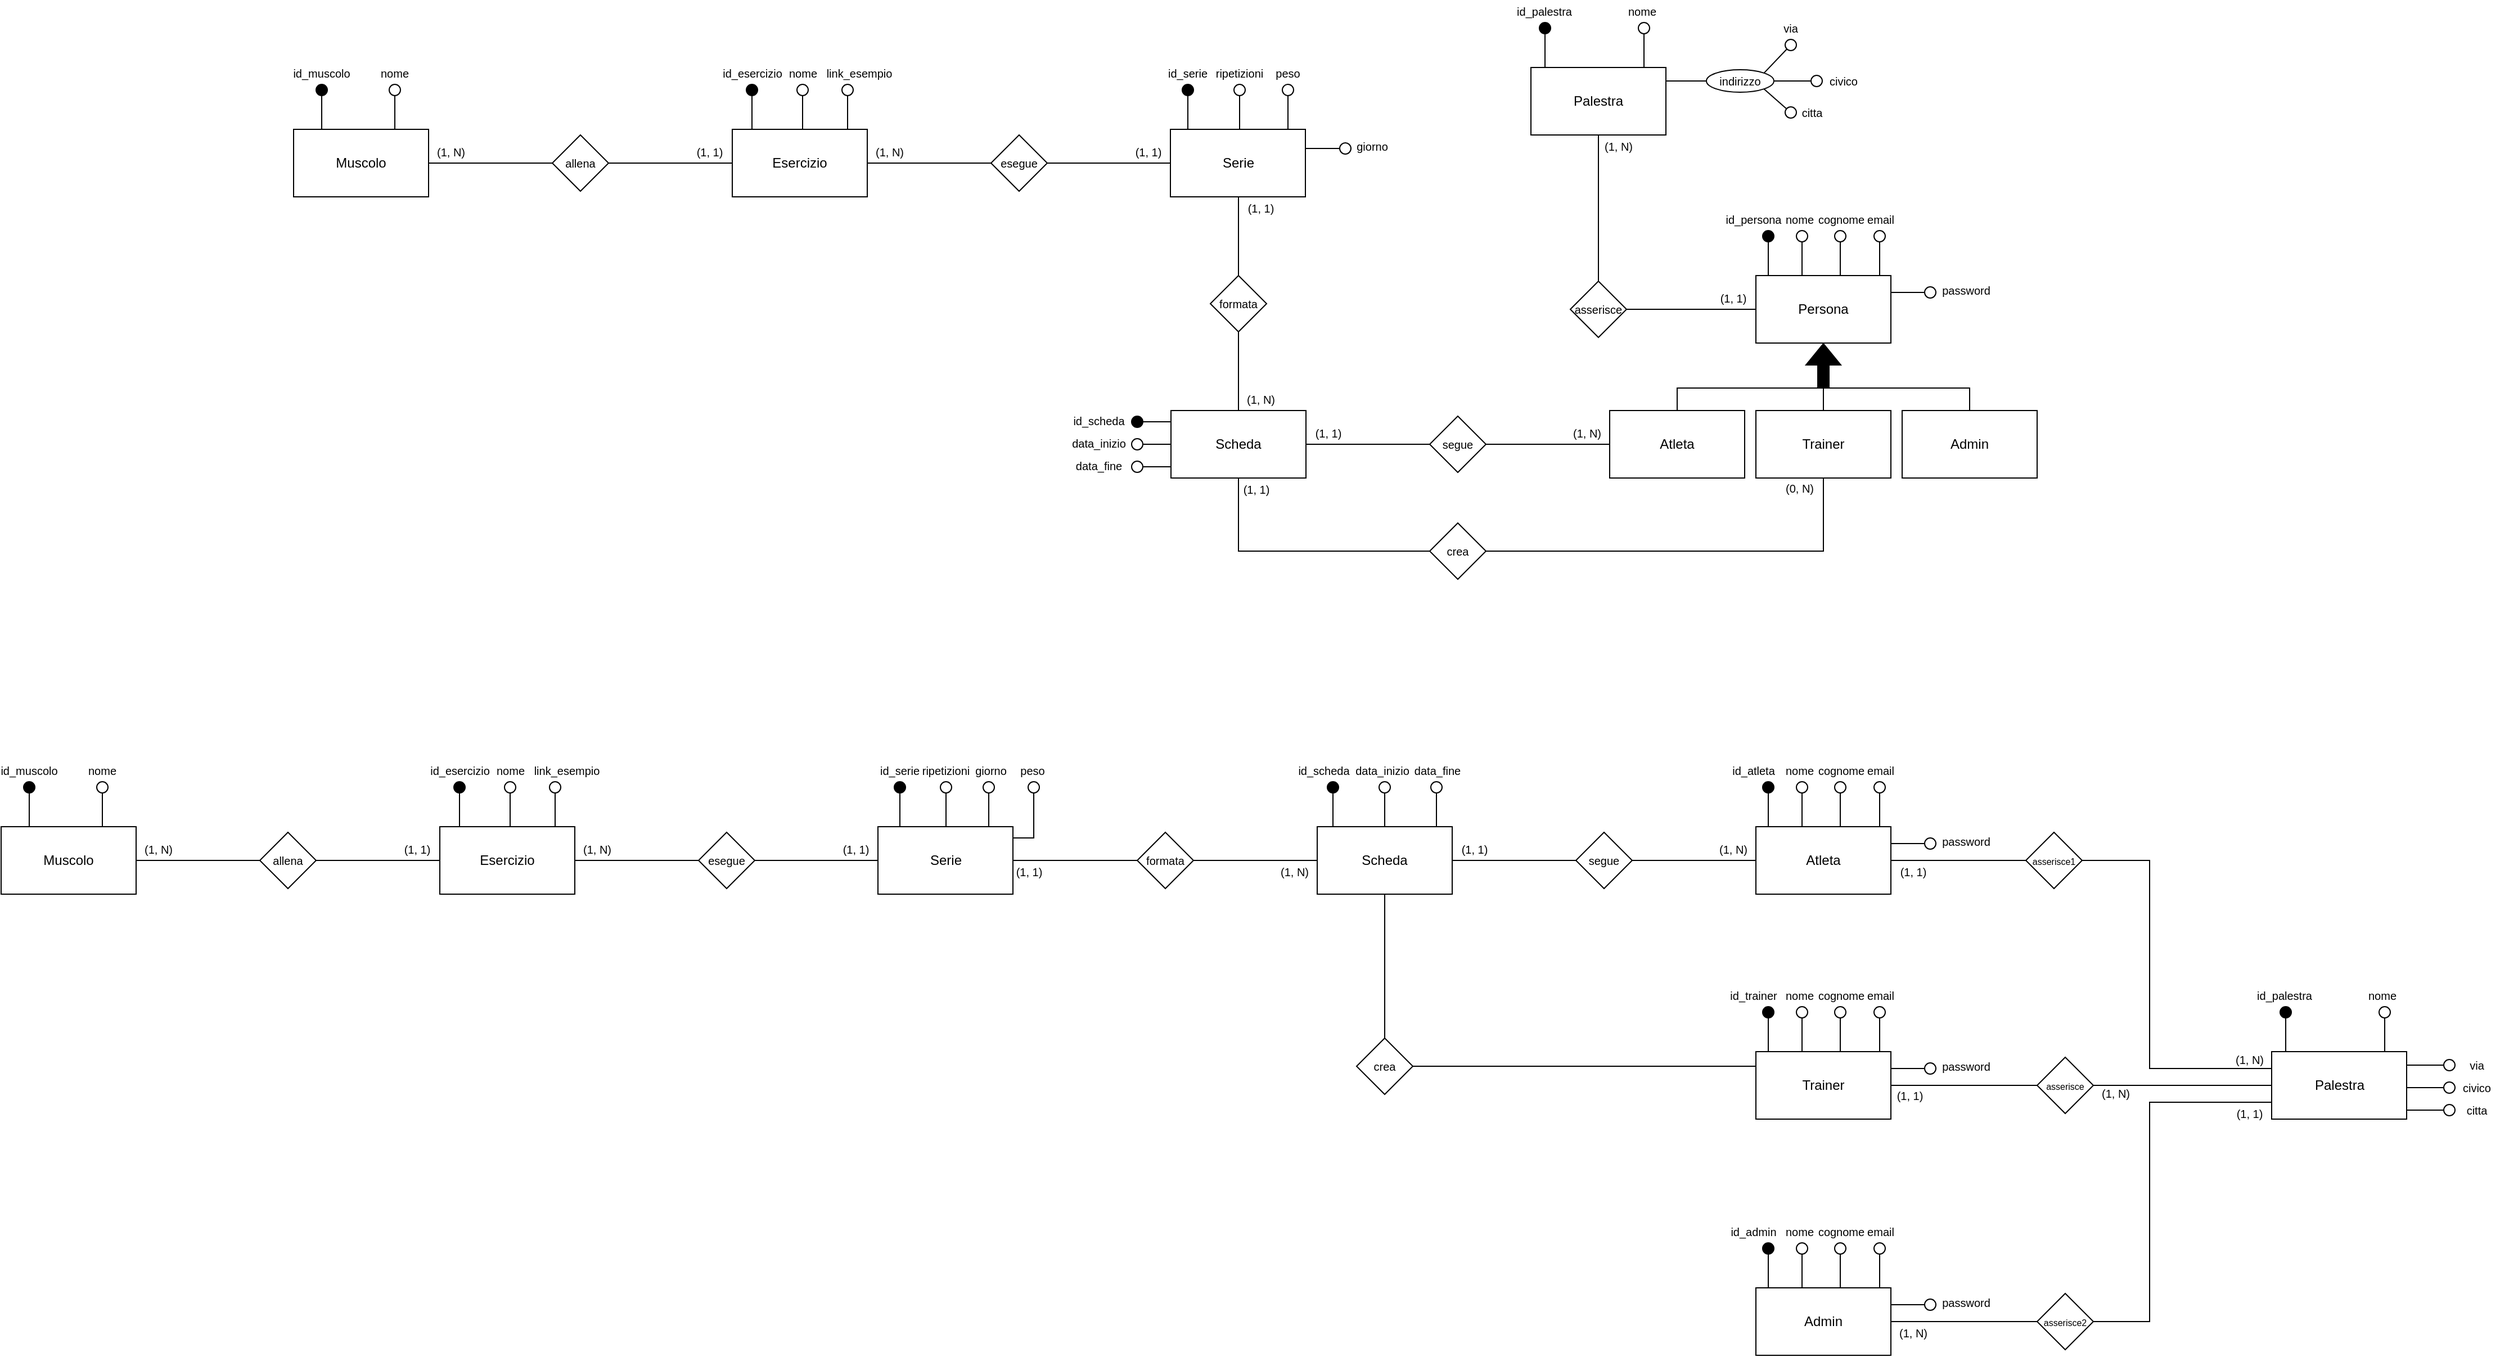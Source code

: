 <mxfile version="20.0.1" type="device"><diagram id="P7X89U5x0LoJp2FhKJ_e" name="Page-1"><mxGraphModel dx="2069" dy="216" grid="1" gridSize="10" guides="1" tooltips="1" connect="1" arrows="1" fold="1" page="1" pageScale="1" pageWidth="827" pageHeight="1169" background="none" math="0" shadow="0"><root><mxCell id="0"/><mxCell id="1" parent="0"/><mxCell id="wYO7Bs9N1A9wXpre2bac-2" value="Esercizio" style="rounded=0;whiteSpace=wrap;html=1;" parent="1" vertex="1"><mxGeometry x="-580" y="130" width="120" height="60" as="geometry"/></mxCell><mxCell id="wYO7Bs9N1A9wXpre2bac-3" value="Persona" style="rounded=0;whiteSpace=wrap;html=1;" parent="1" vertex="1"><mxGeometry x="330" y="260" width="120" height="60" as="geometry"/></mxCell><mxCell id="wYO7Bs9N1A9wXpre2bac-4" value="Atleta" style="rounded=0;whiteSpace=wrap;html=1;" parent="1" vertex="1"><mxGeometry x="200" y="380" width="120" height="60" as="geometry"/></mxCell><mxCell id="wYO7Bs9N1A9wXpre2bac-5" value="Trainer" style="rounded=0;whiteSpace=wrap;html=1;" parent="1" vertex="1"><mxGeometry x="330" y="380" width="120" height="60" as="geometry"/></mxCell><mxCell id="wYO7Bs9N1A9wXpre2bac-6" value="Admin" style="rounded=0;whiteSpace=wrap;html=1;" parent="1" vertex="1"><mxGeometry x="460" y="380" width="120" height="60" as="geometry"/></mxCell><mxCell id="wYO7Bs9N1A9wXpre2bac-8" value="" style="endArrow=none;html=1;rounded=0;entryX=0.5;entryY=0;entryDx=0;entryDy=0;" parent="1" target="wYO7Bs9N1A9wXpre2bac-6" edge="1"><mxGeometry width="50" height="50" relative="1" as="geometry"><mxPoint x="390" y="360" as="sourcePoint"/><mxPoint x="470" y="360" as="targetPoint"/><Array as="points"><mxPoint x="520" y="360"/></Array></mxGeometry></mxCell><mxCell id="wYO7Bs9N1A9wXpre2bac-9" value="" style="endArrow=none;html=1;rounded=0;entryX=0.5;entryY=0;entryDx=0;entryDy=0;" parent="1" edge="1"><mxGeometry width="50" height="50" relative="1" as="geometry"><mxPoint x="390" y="360" as="sourcePoint"/><mxPoint x="260" y="380" as="targetPoint"/><Array as="points"><mxPoint x="260" y="360"/></Array></mxGeometry></mxCell><mxCell id="wYO7Bs9N1A9wXpre2bac-10" value="" style="endArrow=none;html=1;rounded=0;entryX=0.5;entryY=0;entryDx=0;entryDy=0;" parent="1" target="wYO7Bs9N1A9wXpre2bac-5" edge="1"><mxGeometry width="50" height="50" relative="1" as="geometry"><mxPoint x="390" y="360" as="sourcePoint"/><mxPoint x="400" y="330" as="targetPoint"/></mxGeometry></mxCell><mxCell id="wYO7Bs9N1A9wXpre2bac-11" value="Scheda" style="rounded=0;whiteSpace=wrap;html=1;" parent="1" vertex="1"><mxGeometry x="-190" y="380" width="120" height="60" as="geometry"/></mxCell><mxCell id="wYO7Bs9N1A9wXpre2bac-12" value="Muscolo" style="rounded=0;whiteSpace=wrap;html=1;" parent="1" vertex="1"><mxGeometry x="-970" y="130" width="120" height="60" as="geometry"/></mxCell><mxCell id="wYO7Bs9N1A9wXpre2bac-13" value="" style="endArrow=none;html=1;rounded=0;exitX=0;exitY=0.5;exitDx=0;exitDy=0;entryX=1;entryY=0.5;entryDx=0;entryDy=0;" parent="1" source="wYO7Bs9N1A9wXpre2bac-4" target="wYO7Bs9N1A9wXpre2bac-14" edge="1"><mxGeometry width="50" height="50" relative="1" as="geometry"><mxPoint x="580" y="320" as="sourcePoint"/><mxPoint x="110" y="440" as="targetPoint"/></mxGeometry></mxCell><mxCell id="wYO7Bs9N1A9wXpre2bac-14" value="&lt;font style=&quot;font-size: 10px;&quot;&gt;segue&lt;/font&gt;" style="rhombus;whiteSpace=wrap;html=1;" parent="1" vertex="1"><mxGeometry x="40" y="385" width="50" height="50" as="geometry"/></mxCell><mxCell id="wYO7Bs9N1A9wXpre2bac-15" value="" style="endArrow=none;html=1;rounded=0;entryX=1;entryY=0.5;entryDx=0;entryDy=0;exitX=0;exitY=0.5;exitDx=0;exitDy=0;" parent="1" source="wYO7Bs9N1A9wXpre2bac-14" target="wYO7Bs9N1A9wXpre2bac-11" edge="1"><mxGeometry width="50" height="50" relative="1" as="geometry"><mxPoint x="50" y="440" as="sourcePoint"/><mxPoint x="-50" y="430" as="targetPoint"/></mxGeometry></mxCell><mxCell id="wYO7Bs9N1A9wXpre2bac-16" value="" style="endArrow=none;html=1;rounded=0;exitX=0.5;exitY=0;exitDx=0;exitDy=0;entryX=0;entryY=0;entryDx=0;entryDy=0;" parent="1" source="wYO7Bs9N1A9wXpre2bac-17" target="wYO7Bs9N1A9wXpre2bac-20" edge="1"><mxGeometry width="50" height="50" relative="1" as="geometry"><mxPoint x="5" y="285" as="sourcePoint"/><mxPoint x="-85" y="315" as="targetPoint"/></mxGeometry></mxCell><mxCell id="wYO7Bs9N1A9wXpre2bac-17" value="&lt;span style=&quot;font-size: 10px;&quot;&gt;formata&lt;/span&gt;" style="rhombus;whiteSpace=wrap;html=1;" parent="1" vertex="1"><mxGeometry x="-155" y="260" width="50" height="50" as="geometry"/></mxCell><mxCell id="wYO7Bs9N1A9wXpre2bac-18" value="" style="endArrow=none;html=1;rounded=0;entryX=0.5;entryY=1;entryDx=0;entryDy=0;exitX=0.5;exitY=0;exitDx=0;exitDy=0;" parent="1" source="wYO7Bs9N1A9wXpre2bac-11" target="wYO7Bs9N1A9wXpre2bac-17" edge="1"><mxGeometry width="50" height="50" relative="1" as="geometry"><mxPoint x="-145" y="315" as="sourcePoint"/><mxPoint x="-265" y="285" as="targetPoint"/></mxGeometry></mxCell><mxCell id="wYO7Bs9N1A9wXpre2bac-19" value="(1, N)" style="text;html=1;strokeColor=none;fillColor=none;align=center;verticalAlign=middle;whiteSpace=wrap;rounded=0;fontSize=10;" parent="1" vertex="1"><mxGeometry x="-130" y="360" width="40" height="20" as="geometry"/></mxCell><mxCell id="wYO7Bs9N1A9wXpre2bac-20" value="(1, 1)" style="text;html=1;strokeColor=none;fillColor=none;align=center;verticalAlign=middle;whiteSpace=wrap;rounded=0;fontSize=10;" parent="1" vertex="1"><mxGeometry x="-130" y="190" width="40" height="20" as="geometry"/></mxCell><mxCell id="wYO7Bs9N1A9wXpre2bac-21" value="(1, 1)" style="text;html=1;strokeColor=none;fillColor=none;align=center;verticalAlign=middle;whiteSpace=wrap;rounded=0;fontSize=10;" parent="1" vertex="1"><mxGeometry x="-70" y="390" width="40" height="20" as="geometry"/></mxCell><mxCell id="wYO7Bs9N1A9wXpre2bac-22" value="(1, N)" style="text;html=1;strokeColor=none;fillColor=none;align=center;verticalAlign=middle;whiteSpace=wrap;rounded=0;fontSize=10;" parent="1" vertex="1"><mxGeometry x="160" y="390" width="40" height="20" as="geometry"/></mxCell><mxCell id="wYO7Bs9N1A9wXpre2bac-23" value="" style="shape=flexArrow;endArrow=classic;html=1;rounded=0;fontSize=10;fillColor=#000000;entryX=0.5;entryY=1;entryDx=0;entryDy=0;" parent="1" target="wYO7Bs9N1A9wXpre2bac-3" edge="1"><mxGeometry width="50" height="50" relative="1" as="geometry"><mxPoint x="390" y="360" as="sourcePoint"/><mxPoint x="410" y="335" as="targetPoint"/></mxGeometry></mxCell><mxCell id="wYO7Bs9N1A9wXpre2bac-24" value="" style="endArrow=none;html=1;rounded=0;exitX=0;exitY=0.5;exitDx=0;exitDy=0;entryX=1;entryY=0.5;entryDx=0;entryDy=0;" parent="1" target="wYO7Bs9N1A9wXpre2bac-25" edge="1"><mxGeometry width="50" height="50" relative="1" as="geometry"><mxPoint x="-580" y="160" as="sourcePoint"/><mxPoint x="-670" y="190" as="targetPoint"/></mxGeometry></mxCell><mxCell id="wYO7Bs9N1A9wXpre2bac-25" value="&lt;font style=&quot;font-size: 10px;&quot;&gt;allena&lt;/font&gt;" style="rhombus;whiteSpace=wrap;html=1;" parent="1" vertex="1"><mxGeometry x="-740" y="135" width="50" height="50" as="geometry"/></mxCell><mxCell id="wYO7Bs9N1A9wXpre2bac-26" value="" style="endArrow=none;html=1;rounded=0;entryX=1;entryY=0.5;entryDx=0;entryDy=0;exitX=0;exitY=0.5;exitDx=0;exitDy=0;" parent="1" source="wYO7Bs9N1A9wXpre2bac-25" edge="1"><mxGeometry width="50" height="50" relative="1" as="geometry"><mxPoint x="-730" y="190" as="sourcePoint"/><mxPoint x="-850.0" y="160" as="targetPoint"/></mxGeometry></mxCell><mxCell id="wYO7Bs9N1A9wXpre2bac-27" value="(1, N)" style="text;html=1;strokeColor=none;fillColor=none;align=center;verticalAlign=middle;whiteSpace=wrap;rounded=0;fontSize=10;" parent="1" vertex="1"><mxGeometry x="-850" y="140" width="40" height="20" as="geometry"/></mxCell><mxCell id="wYO7Bs9N1A9wXpre2bac-28" value="(1, 1)" style="text;html=1;strokeColor=none;fillColor=none;align=center;verticalAlign=middle;whiteSpace=wrap;rounded=0;fontSize=10;" parent="1" vertex="1"><mxGeometry x="-620" y="140" width="40" height="20" as="geometry"/></mxCell><mxCell id="wYO7Bs9N1A9wXpre2bac-29" value="" style="endArrow=none;html=1;rounded=0;fontSize=10;fillColor=#000000;exitX=0.5;exitY=1;exitDx=0;exitDy=0;" parent="1" source="wYO7Bs9N1A9wXpre2bac-30" edge="1"><mxGeometry width="50" height="50" relative="1" as="geometry"><mxPoint x="-940" y="90" as="sourcePoint"/><mxPoint x="-945" y="130" as="targetPoint"/></mxGeometry></mxCell><mxCell id="wYO7Bs9N1A9wXpre2bac-30" value="" style="ellipse;whiteSpace=wrap;html=1;aspect=fixed;fontSize=10;fillColor=#000000;" parent="1" vertex="1"><mxGeometry x="-950" y="90" width="10" height="10" as="geometry"/></mxCell><mxCell id="wYO7Bs9N1A9wXpre2bac-31" value="id_muscolo" style="text;html=1;strokeColor=none;fillColor=none;align=center;verticalAlign=middle;whiteSpace=wrap;rounded=0;fontSize=10;" parent="1" vertex="1"><mxGeometry x="-965" y="70" width="40" height="20" as="geometry"/></mxCell><mxCell id="wYO7Bs9N1A9wXpre2bac-32" value="" style="endArrow=none;html=1;rounded=0;fontSize=10;fillColor=#000000;exitX=0.5;exitY=1;exitDx=0;exitDy=0;" parent="1" source="wYO7Bs9N1A9wXpre2bac-33" edge="1"><mxGeometry width="50" height="50" relative="1" as="geometry"><mxPoint x="-875" y="90" as="sourcePoint"/><mxPoint x="-880.0" y="130" as="targetPoint"/></mxGeometry></mxCell><mxCell id="wYO7Bs9N1A9wXpre2bac-33" value="" style="ellipse;whiteSpace=wrap;html=1;aspect=fixed;fontSize=10;" parent="1" vertex="1"><mxGeometry x="-885" y="90" width="10" height="10" as="geometry"/></mxCell><mxCell id="wYO7Bs9N1A9wXpre2bac-34" value="nome" style="text;html=1;strokeColor=none;fillColor=none;align=center;verticalAlign=middle;whiteSpace=wrap;rounded=0;fontSize=10;" parent="1" vertex="1"><mxGeometry x="-900" y="70" width="40" height="20" as="geometry"/></mxCell><mxCell id="wYO7Bs9N1A9wXpre2bac-35" value="" style="endArrow=none;html=1;rounded=0;fontSize=10;fillColor=#000000;exitX=0.5;exitY=1;exitDx=0;exitDy=0;" parent="1" source="wYO7Bs9N1A9wXpre2bac-36" edge="1"><mxGeometry width="50" height="50" relative="1" as="geometry"><mxPoint x="-557.5" y="90" as="sourcePoint"/><mxPoint x="-562.5" y="130" as="targetPoint"/></mxGeometry></mxCell><mxCell id="wYO7Bs9N1A9wXpre2bac-36" value="" style="ellipse;whiteSpace=wrap;html=1;aspect=fixed;fontSize=10;fillColor=#000000;" parent="1" vertex="1"><mxGeometry x="-567.5" y="90" width="10" height="10" as="geometry"/></mxCell><mxCell id="wYO7Bs9N1A9wXpre2bac-37" value="id_esercizio" style="text;html=1;strokeColor=none;fillColor=none;align=center;verticalAlign=middle;whiteSpace=wrap;rounded=0;fontSize=10;" parent="1" vertex="1"><mxGeometry x="-582.5" y="70" width="40" height="20" as="geometry"/></mxCell><mxCell id="wYO7Bs9N1A9wXpre2bac-38" value="" style="endArrow=none;html=1;rounded=0;fontSize=10;fillColor=#000000;exitX=0.5;exitY=1;exitDx=0;exitDy=0;" parent="1" source="wYO7Bs9N1A9wXpre2bac-39" edge="1"><mxGeometry width="50" height="50" relative="1" as="geometry"><mxPoint x="-512.5" y="90" as="sourcePoint"/><mxPoint x="-517.5" y="130" as="targetPoint"/></mxGeometry></mxCell><mxCell id="wYO7Bs9N1A9wXpre2bac-39" value="" style="ellipse;whiteSpace=wrap;html=1;aspect=fixed;fontSize=10;" parent="1" vertex="1"><mxGeometry x="-522.5" y="90" width="10" height="10" as="geometry"/></mxCell><mxCell id="wYO7Bs9N1A9wXpre2bac-40" value="nome" style="text;html=1;strokeColor=none;fillColor=none;align=center;verticalAlign=middle;whiteSpace=wrap;rounded=0;fontSize=10;" parent="1" vertex="1"><mxGeometry x="-537.5" y="70" width="40" height="20" as="geometry"/></mxCell><mxCell id="wYO7Bs9N1A9wXpre2bac-41" value="" style="endArrow=none;html=1;rounded=0;fontSize=10;fillColor=#000000;exitX=1;exitY=0.5;exitDx=0;exitDy=0;entryX=0.002;entryY=0.333;entryDx=0;entryDy=0;entryPerimeter=0;" parent="1" source="wYO7Bs9N1A9wXpre2bac-42" edge="1"><mxGeometry width="50" height="50" relative="1" as="geometry"><mxPoint x="-225" y="385" as="sourcePoint"/><mxPoint x="-189.76" y="389.98" as="targetPoint"/></mxGeometry></mxCell><mxCell id="wYO7Bs9N1A9wXpre2bac-42" value="" style="ellipse;whiteSpace=wrap;html=1;aspect=fixed;fontSize=10;fillColor=#000000;" parent="1" vertex="1"><mxGeometry x="-225" y="385" width="10" height="10" as="geometry"/></mxCell><mxCell id="wYO7Bs9N1A9wXpre2bac-43" value="id_scheda" style="text;html=1;strokeColor=none;fillColor=none;align=center;verticalAlign=middle;whiteSpace=wrap;rounded=0;fontSize=10;" parent="1" vertex="1"><mxGeometry x="-274" y="379" width="40" height="20" as="geometry"/></mxCell><mxCell id="wYO7Bs9N1A9wXpre2bac-44" value="" style="endArrow=none;html=1;rounded=0;fontSize=10;fillColor=#000000;exitX=1;exitY=0.5;exitDx=0;exitDy=0;entryX=0.002;entryY=0.333;entryDx=0;entryDy=0;entryPerimeter=0;" parent="1" source="wYO7Bs9N1A9wXpre2bac-45" edge="1"><mxGeometry width="50" height="50" relative="1" as="geometry"><mxPoint x="-225" y="405" as="sourcePoint"/><mxPoint x="-189.76" y="409.98" as="targetPoint"/></mxGeometry></mxCell><mxCell id="wYO7Bs9N1A9wXpre2bac-45" value="" style="ellipse;whiteSpace=wrap;html=1;aspect=fixed;fontSize=10;fillColor=#FFFFFF;" parent="1" vertex="1"><mxGeometry x="-225" y="405" width="10" height="10" as="geometry"/></mxCell><mxCell id="wYO7Bs9N1A9wXpre2bac-46" value="data_inizio" style="text;html=1;strokeColor=none;fillColor=none;align=center;verticalAlign=middle;whiteSpace=wrap;rounded=0;fontSize=10;" parent="1" vertex="1"><mxGeometry x="-274" y="399" width="40" height="20" as="geometry"/></mxCell><mxCell id="wYO7Bs9N1A9wXpre2bac-49" value="" style="endArrow=none;html=1;rounded=0;fontSize=10;fillColor=#000000;exitX=1;exitY=0.5;exitDx=0;exitDy=0;entryX=0.002;entryY=0.333;entryDx=0;entryDy=0;entryPerimeter=0;" parent="1" source="wYO7Bs9N1A9wXpre2bac-50" edge="1"><mxGeometry width="50" height="50" relative="1" as="geometry"><mxPoint x="-225" y="425" as="sourcePoint"/><mxPoint x="-189.76" y="429.98" as="targetPoint"/></mxGeometry></mxCell><mxCell id="wYO7Bs9N1A9wXpre2bac-50" value="" style="ellipse;whiteSpace=wrap;html=1;aspect=fixed;fontSize=10;fillColor=#FFFFFF;" parent="1" vertex="1"><mxGeometry x="-225" y="425" width="10" height="10" as="geometry"/></mxCell><mxCell id="wYO7Bs9N1A9wXpre2bac-51" value="data_fine" style="text;html=1;strokeColor=none;fillColor=none;align=center;verticalAlign=middle;whiteSpace=wrap;rounded=0;fontSize=10;" parent="1" vertex="1"><mxGeometry x="-274" y="419" width="40" height="20" as="geometry"/></mxCell><mxCell id="wYO7Bs9N1A9wXpre2bac-52" value="" style="endArrow=none;html=1;rounded=0;fontSize=10;fillColor=#000000;exitX=0.5;exitY=1;exitDx=0;exitDy=0;" parent="1" source="wYO7Bs9N1A9wXpre2bac-53" edge="1"><mxGeometry width="50" height="50" relative="1" as="geometry"><mxPoint x="346" y="220" as="sourcePoint"/><mxPoint x="341.0" y="260" as="targetPoint"/></mxGeometry></mxCell><mxCell id="wYO7Bs9N1A9wXpre2bac-53" value="" style="ellipse;whiteSpace=wrap;html=1;aspect=fixed;fontSize=10;fillColor=#000000;" parent="1" vertex="1"><mxGeometry x="336" y="220" width="10" height="10" as="geometry"/></mxCell><mxCell id="wYO7Bs9N1A9wXpre2bac-54" value="id_persona" style="text;html=1;strokeColor=none;fillColor=none;align=center;verticalAlign=middle;whiteSpace=wrap;rounded=0;fontSize=10;" parent="1" vertex="1"><mxGeometry x="308" y="200" width="40" height="20" as="geometry"/></mxCell><mxCell id="wYO7Bs9N1A9wXpre2bac-55" value="" style="endArrow=none;html=1;rounded=0;fontSize=10;fillColor=#000000;exitX=0.5;exitY=1;exitDx=0;exitDy=0;" parent="1" source="wYO7Bs9N1A9wXpre2bac-56" edge="1"><mxGeometry width="50" height="50" relative="1" as="geometry"><mxPoint x="376" y="220" as="sourcePoint"/><mxPoint x="371.0" y="260" as="targetPoint"/></mxGeometry></mxCell><mxCell id="wYO7Bs9N1A9wXpre2bac-56" value="" style="ellipse;whiteSpace=wrap;html=1;aspect=fixed;fontSize=10;" parent="1" vertex="1"><mxGeometry x="366" y="220" width="10" height="10" as="geometry"/></mxCell><mxCell id="wYO7Bs9N1A9wXpre2bac-57" value="nome" style="text;html=1;strokeColor=none;fillColor=none;align=center;verticalAlign=middle;whiteSpace=wrap;rounded=0;fontSize=10;" parent="1" vertex="1"><mxGeometry x="349" y="200" width="40" height="20" as="geometry"/></mxCell><mxCell id="wYO7Bs9N1A9wXpre2bac-58" value="" style="endArrow=none;html=1;rounded=0;fontSize=10;fillColor=#000000;exitX=0.5;exitY=1;exitDx=0;exitDy=0;" parent="1" source="wYO7Bs9N1A9wXpre2bac-59" edge="1"><mxGeometry width="50" height="50" relative="1" as="geometry"><mxPoint x="410" y="220" as="sourcePoint"/><mxPoint x="405.0" y="260" as="targetPoint"/></mxGeometry></mxCell><mxCell id="wYO7Bs9N1A9wXpre2bac-59" value="" style="ellipse;whiteSpace=wrap;html=1;aspect=fixed;fontSize=10;" parent="1" vertex="1"><mxGeometry x="400" y="220" width="10" height="10" as="geometry"/></mxCell><mxCell id="wYO7Bs9N1A9wXpre2bac-60" value="cognome" style="text;html=1;strokeColor=none;fillColor=none;align=center;verticalAlign=middle;whiteSpace=wrap;rounded=0;fontSize=10;" parent="1" vertex="1"><mxGeometry x="386" y="200" width="40" height="20" as="geometry"/></mxCell><mxCell id="wYO7Bs9N1A9wXpre2bac-61" value="" style="endArrow=none;html=1;rounded=0;fontSize=10;fillColor=#000000;exitX=0.5;exitY=1;exitDx=0;exitDy=0;" parent="1" source="wYO7Bs9N1A9wXpre2bac-62" edge="1"><mxGeometry width="50" height="50" relative="1" as="geometry"><mxPoint x="445" y="220" as="sourcePoint"/><mxPoint x="440.0" y="260" as="targetPoint"/></mxGeometry></mxCell><mxCell id="wYO7Bs9N1A9wXpre2bac-62" value="" style="ellipse;whiteSpace=wrap;html=1;aspect=fixed;fontSize=10;" parent="1" vertex="1"><mxGeometry x="435" y="220" width="10" height="10" as="geometry"/></mxCell><mxCell id="wYO7Bs9N1A9wXpre2bac-63" value="email" style="text;html=1;strokeColor=none;fillColor=none;align=center;verticalAlign=middle;whiteSpace=wrap;rounded=0;fontSize=10;" parent="1" vertex="1"><mxGeometry x="421" y="200" width="40" height="20" as="geometry"/></mxCell><mxCell id="wYO7Bs9N1A9wXpre2bac-73" value="" style="endArrow=none;html=1;rounded=0;fontSize=10;fillColor=#000000;exitX=0.5;exitY=1;exitDx=0;exitDy=0;" parent="1" source="wYO7Bs9N1A9wXpre2bac-74" edge="1"><mxGeometry width="50" height="50" relative="1" as="geometry"><mxPoint x="-472.5" y="90" as="sourcePoint"/><mxPoint x="-477.5" y="130" as="targetPoint"/></mxGeometry></mxCell><mxCell id="wYO7Bs9N1A9wXpre2bac-74" value="" style="ellipse;whiteSpace=wrap;html=1;aspect=fixed;fontSize=10;" parent="1" vertex="1"><mxGeometry x="-482.5" y="90" width="10" height="10" as="geometry"/></mxCell><mxCell id="wYO7Bs9N1A9wXpre2bac-75" value="link_esempio" style="text;html=1;strokeColor=none;fillColor=none;align=center;verticalAlign=middle;whiteSpace=wrap;rounded=0;fontSize=10;" parent="1" vertex="1"><mxGeometry x="-487.5" y="70" width="40" height="20" as="geometry"/></mxCell><mxCell id="ljpOuGVb9NxJW8_9WWHA-1" value="Serie" style="rounded=0;whiteSpace=wrap;html=1;" parent="1" vertex="1"><mxGeometry x="-190.5" y="130" width="120" height="60" as="geometry"/></mxCell><mxCell id="ljpOuGVb9NxJW8_9WWHA-2" value="" style="endArrow=none;html=1;rounded=0;fontSize=10;fillColor=#000000;exitX=0.5;exitY=1;exitDx=0;exitDy=0;" parent="1" source="ljpOuGVb9NxJW8_9WWHA-3" edge="1"><mxGeometry width="50" height="50" relative="1" as="geometry"><mxPoint x="-170" y="90" as="sourcePoint"/><mxPoint x="-175" y="130" as="targetPoint"/></mxGeometry></mxCell><mxCell id="ljpOuGVb9NxJW8_9WWHA-3" value="" style="ellipse;whiteSpace=wrap;html=1;aspect=fixed;fontSize=10;fillColor=#000000;" parent="1" vertex="1"><mxGeometry x="-180" y="90" width="10" height="10" as="geometry"/></mxCell><mxCell id="ljpOuGVb9NxJW8_9WWHA-4" value="id_serie" style="text;html=1;strokeColor=none;fillColor=none;align=center;verticalAlign=middle;whiteSpace=wrap;rounded=0;fontSize=10;" parent="1" vertex="1"><mxGeometry x="-195" y="70" width="40" height="20" as="geometry"/></mxCell><mxCell id="ljpOuGVb9NxJW8_9WWHA-11" value="" style="endArrow=none;html=1;rounded=0;exitX=0;exitY=0.5;exitDx=0;exitDy=0;entryX=1;entryY=0.5;entryDx=0;entryDy=0;" parent="1" target="ljpOuGVb9NxJW8_9WWHA-12" edge="1"><mxGeometry width="50" height="50" relative="1" as="geometry"><mxPoint x="-190" y="160" as="sourcePoint"/><mxPoint x="-280" y="190" as="targetPoint"/></mxGeometry></mxCell><mxCell id="ljpOuGVb9NxJW8_9WWHA-12" value="&lt;span style=&quot;font-size: 10px;&quot;&gt;esegue&lt;/span&gt;" style="rhombus;whiteSpace=wrap;html=1;" parent="1" vertex="1"><mxGeometry x="-350" y="135" width="50" height="50" as="geometry"/></mxCell><mxCell id="ljpOuGVb9NxJW8_9WWHA-13" value="" style="endArrow=none;html=1;rounded=0;entryX=1;entryY=0.5;entryDx=0;entryDy=0;exitX=0;exitY=0.5;exitDx=0;exitDy=0;" parent="1" source="ljpOuGVb9NxJW8_9WWHA-12" edge="1"><mxGeometry width="50" height="50" relative="1" as="geometry"><mxPoint x="-340" y="190" as="sourcePoint"/><mxPoint x="-460" y="160" as="targetPoint"/></mxGeometry></mxCell><mxCell id="ljpOuGVb9NxJW8_9WWHA-14" value="(1, N)" style="text;html=1;strokeColor=none;fillColor=none;align=center;verticalAlign=middle;whiteSpace=wrap;rounded=0;fontSize=10;" parent="1" vertex="1"><mxGeometry x="-460" y="140" width="40" height="20" as="geometry"/></mxCell><mxCell id="ljpOuGVb9NxJW8_9WWHA-15" value="(1, 1)" style="text;html=1;strokeColor=none;fillColor=none;align=center;verticalAlign=middle;whiteSpace=wrap;rounded=0;fontSize=10;" parent="1" vertex="1"><mxGeometry x="-230" y="140" width="40" height="20" as="geometry"/></mxCell><mxCell id="uBRzxesTPfUbHrHZuOON-1" value="" style="endArrow=none;html=1;rounded=0;exitX=0.5;exitY=1;exitDx=0;exitDy=0;entryX=1;entryY=0.5;entryDx=0;entryDy=0;" parent="1" source="wYO7Bs9N1A9wXpre2bac-5" target="uBRzxesTPfUbHrHZuOON-2" edge="1"><mxGeometry width="50" height="50" relative="1" as="geometry"><mxPoint x="200" y="505" as="sourcePoint"/><mxPoint x="110" y="535" as="targetPoint"/><Array as="points"><mxPoint x="390" y="505"/></Array></mxGeometry></mxCell><mxCell id="uBRzxesTPfUbHrHZuOON-2" value="&lt;font style=&quot;font-size: 10px;&quot;&gt;crea&lt;/font&gt;" style="rhombus;whiteSpace=wrap;html=1;" parent="1" vertex="1"><mxGeometry x="40" y="480" width="50" height="50" as="geometry"/></mxCell><mxCell id="uBRzxesTPfUbHrHZuOON-3" value="" style="endArrow=none;html=1;rounded=0;entryX=0.5;entryY=1;entryDx=0;entryDy=0;exitX=0;exitY=0.5;exitDx=0;exitDy=0;" parent="1" source="uBRzxesTPfUbHrHZuOON-2" target="wYO7Bs9N1A9wXpre2bac-11" edge="1"><mxGeometry width="50" height="50" relative="1" as="geometry"><mxPoint x="50" y="535" as="sourcePoint"/><mxPoint x="-70" y="505" as="targetPoint"/><Array as="points"><mxPoint x="-130" y="505"/></Array></mxGeometry></mxCell><mxCell id="uBRzxesTPfUbHrHZuOON-4" value="" style="endArrow=none;html=1;rounded=0;fontSize=10;fillColor=#000000;exitX=0;exitY=0.5;exitDx=0;exitDy=0;entryX=1;entryY=0.25;entryDx=0;entryDy=0;" parent="1" source="uBRzxesTPfUbHrHZuOON-5" target="wYO7Bs9N1A9wXpre2bac-3" edge="1"><mxGeometry width="50" height="50" relative="1" as="geometry"><mxPoint x="510" y="240" as="sourcePoint"/><mxPoint x="505.0" y="280" as="targetPoint"/></mxGeometry></mxCell><mxCell id="uBRzxesTPfUbHrHZuOON-5" value="" style="ellipse;whiteSpace=wrap;html=1;aspect=fixed;fontSize=10;" parent="1" vertex="1"><mxGeometry x="480" y="270" width="10" height="10" as="geometry"/></mxCell><mxCell id="uBRzxesTPfUbHrHZuOON-6" value="password" style="text;html=1;strokeColor=none;fillColor=none;align=center;verticalAlign=middle;whiteSpace=wrap;rounded=0;fontSize=10;" parent="1" vertex="1"><mxGeometry x="497" y="263" width="40" height="20" as="geometry"/></mxCell><mxCell id="uBRzxesTPfUbHrHZuOON-7" value="" style="endArrow=none;html=1;rounded=0;fontSize=10;fillColor=#000000;exitX=0.5;exitY=1;exitDx=0;exitDy=0;" parent="1" source="uBRzxesTPfUbHrHZuOON-8" edge="1"><mxGeometry width="50" height="50" relative="1" as="geometry"><mxPoint x="-124" y="90" as="sourcePoint"/><mxPoint x="-129" y="130" as="targetPoint"/></mxGeometry></mxCell><mxCell id="uBRzxesTPfUbHrHZuOON-8" value="" style="ellipse;whiteSpace=wrap;html=1;aspect=fixed;fontSize=10;fillColor=#FFFFFF;" parent="1" vertex="1"><mxGeometry x="-134" y="90" width="10" height="10" as="geometry"/></mxCell><mxCell id="uBRzxesTPfUbHrHZuOON-9" value="ripetizioni" style="text;html=1;strokeColor=none;fillColor=none;align=center;verticalAlign=middle;whiteSpace=wrap;rounded=0;fontSize=10;" parent="1" vertex="1"><mxGeometry x="-149" y="70" width="40" height="20" as="geometry"/></mxCell><mxCell id="uBRzxesTPfUbHrHZuOON-10" value="" style="endArrow=none;html=1;rounded=0;fontSize=10;fillColor=#000000;exitX=0.5;exitY=1;exitDx=0;exitDy=0;" parent="1" source="uBRzxesTPfUbHrHZuOON-11" edge="1"><mxGeometry width="50" height="50" relative="1" as="geometry"><mxPoint x="-81" y="90" as="sourcePoint"/><mxPoint x="-86" y="130" as="targetPoint"/></mxGeometry></mxCell><mxCell id="uBRzxesTPfUbHrHZuOON-11" value="" style="ellipse;whiteSpace=wrap;html=1;aspect=fixed;fontSize=10;fillColor=#FFFFFF;" parent="1" vertex="1"><mxGeometry x="-91" y="90" width="10" height="10" as="geometry"/></mxCell><mxCell id="uBRzxesTPfUbHrHZuOON-12" value="peso" style="text;html=1;strokeColor=none;fillColor=none;align=center;verticalAlign=middle;whiteSpace=wrap;rounded=0;fontSize=10;" parent="1" vertex="1"><mxGeometry x="-106" y="70" width="40" height="20" as="geometry"/></mxCell><mxCell id="uBRzxesTPfUbHrHZuOON-13" value="" style="endArrow=none;html=1;rounded=0;fontSize=10;fillColor=#000000;exitX=0;exitY=0.5;exitDx=0;exitDy=0;entryX=1;entryY=0.25;entryDx=0;entryDy=0;" parent="1" source="uBRzxesTPfUbHrHZuOON-14" edge="1"><mxGeometry width="50" height="50" relative="1" as="geometry"><mxPoint x="-10" y="112" as="sourcePoint"/><mxPoint x="-70" y="147" as="targetPoint"/></mxGeometry></mxCell><mxCell id="uBRzxesTPfUbHrHZuOON-14" value="" style="ellipse;whiteSpace=wrap;html=1;aspect=fixed;fontSize=10;" parent="1" vertex="1"><mxGeometry x="-40" y="142" width="10" height="10" as="geometry"/></mxCell><mxCell id="uBRzxesTPfUbHrHZuOON-15" value="giorno" style="text;html=1;strokeColor=none;fillColor=none;align=center;verticalAlign=middle;whiteSpace=wrap;rounded=0;fontSize=10;" parent="1" vertex="1"><mxGeometry x="-31" y="135" width="40" height="20" as="geometry"/></mxCell><mxCell id="uBRzxesTPfUbHrHZuOON-16" value="(0, N)" style="text;html=1;strokeColor=none;fillColor=none;align=center;verticalAlign=middle;whiteSpace=wrap;rounded=0;fontSize=10;" parent="1" vertex="1"><mxGeometry x="349" y="439" width="40" height="20" as="geometry"/></mxCell><mxCell id="uBRzxesTPfUbHrHZuOON-17" value="(1, 1)" style="text;html=1;strokeColor=none;fillColor=none;align=center;verticalAlign=middle;whiteSpace=wrap;rounded=0;fontSize=10;" parent="1" vertex="1"><mxGeometry x="-134" y="440" width="40" height="20" as="geometry"/></mxCell><mxCell id="uBRzxesTPfUbHrHZuOON-18" value="Atleta" style="rounded=0;whiteSpace=wrap;html=1;" parent="1" vertex="1"><mxGeometry x="330" y="750" width="120" height="60" as="geometry"/></mxCell><mxCell id="uBRzxesTPfUbHrHZuOON-19" value="" style="endArrow=none;html=1;rounded=0;fontSize=10;fillColor=#000000;exitX=0.5;exitY=1;exitDx=0;exitDy=0;" parent="1" source="uBRzxesTPfUbHrHZuOON-20" edge="1"><mxGeometry width="50" height="50" relative="1" as="geometry"><mxPoint x="346" y="710" as="sourcePoint"/><mxPoint x="341" y="750" as="targetPoint"/></mxGeometry></mxCell><mxCell id="uBRzxesTPfUbHrHZuOON-20" value="" style="ellipse;whiteSpace=wrap;html=1;aspect=fixed;fontSize=10;fillColor=#000000;" parent="1" vertex="1"><mxGeometry x="336" y="710" width="10" height="10" as="geometry"/></mxCell><mxCell id="uBRzxesTPfUbHrHZuOON-21" value="id_atleta" style="text;html=1;strokeColor=none;fillColor=none;align=center;verticalAlign=middle;whiteSpace=wrap;rounded=0;fontSize=10;" parent="1" vertex="1"><mxGeometry x="308" y="690" width="40" height="20" as="geometry"/></mxCell><mxCell id="uBRzxesTPfUbHrHZuOON-22" value="" style="endArrow=none;html=1;rounded=0;fontSize=10;fillColor=#000000;exitX=0.5;exitY=1;exitDx=0;exitDy=0;" parent="1" source="uBRzxesTPfUbHrHZuOON-23" edge="1"><mxGeometry width="50" height="50" relative="1" as="geometry"><mxPoint x="376" y="710" as="sourcePoint"/><mxPoint x="371" y="750" as="targetPoint"/></mxGeometry></mxCell><mxCell id="uBRzxesTPfUbHrHZuOON-23" value="" style="ellipse;whiteSpace=wrap;html=1;aspect=fixed;fontSize=10;" parent="1" vertex="1"><mxGeometry x="366" y="710" width="10" height="10" as="geometry"/></mxCell><mxCell id="uBRzxesTPfUbHrHZuOON-24" value="nome" style="text;html=1;strokeColor=none;fillColor=none;align=center;verticalAlign=middle;whiteSpace=wrap;rounded=0;fontSize=10;" parent="1" vertex="1"><mxGeometry x="349" y="690" width="40" height="20" as="geometry"/></mxCell><mxCell id="uBRzxesTPfUbHrHZuOON-25" value="" style="endArrow=none;html=1;rounded=0;fontSize=10;fillColor=#000000;exitX=0.5;exitY=1;exitDx=0;exitDy=0;" parent="1" source="uBRzxesTPfUbHrHZuOON-26" edge="1"><mxGeometry width="50" height="50" relative="1" as="geometry"><mxPoint x="410" y="710" as="sourcePoint"/><mxPoint x="405.0" y="750" as="targetPoint"/></mxGeometry></mxCell><mxCell id="uBRzxesTPfUbHrHZuOON-26" value="" style="ellipse;whiteSpace=wrap;html=1;aspect=fixed;fontSize=10;" parent="1" vertex="1"><mxGeometry x="400" y="710" width="10" height="10" as="geometry"/></mxCell><mxCell id="uBRzxesTPfUbHrHZuOON-27" value="cognome" style="text;html=1;strokeColor=none;fillColor=none;align=center;verticalAlign=middle;whiteSpace=wrap;rounded=0;fontSize=10;" parent="1" vertex="1"><mxGeometry x="386" y="690" width="40" height="20" as="geometry"/></mxCell><mxCell id="uBRzxesTPfUbHrHZuOON-28" value="" style="endArrow=none;html=1;rounded=0;fontSize=10;fillColor=#000000;exitX=0.5;exitY=1;exitDx=0;exitDy=0;" parent="1" source="uBRzxesTPfUbHrHZuOON-29" edge="1"><mxGeometry width="50" height="50" relative="1" as="geometry"><mxPoint x="445" y="710" as="sourcePoint"/><mxPoint x="440" y="750" as="targetPoint"/></mxGeometry></mxCell><mxCell id="uBRzxesTPfUbHrHZuOON-29" value="" style="ellipse;whiteSpace=wrap;html=1;aspect=fixed;fontSize=10;" parent="1" vertex="1"><mxGeometry x="435" y="710" width="10" height="10" as="geometry"/></mxCell><mxCell id="uBRzxesTPfUbHrHZuOON-30" value="email" style="text;html=1;strokeColor=none;fillColor=none;align=center;verticalAlign=middle;whiteSpace=wrap;rounded=0;fontSize=10;" parent="1" vertex="1"><mxGeometry x="421" y="690" width="40" height="20" as="geometry"/></mxCell><mxCell id="uBRzxesTPfUbHrHZuOON-31" value="" style="endArrow=none;html=1;rounded=0;fontSize=10;fillColor=#000000;exitX=0;exitY=0.5;exitDx=0;exitDy=0;entryX=1;entryY=0.25;entryDx=0;entryDy=0;" parent="1" source="uBRzxesTPfUbHrHZuOON-32" target="uBRzxesTPfUbHrHZuOON-18" edge="1"><mxGeometry width="50" height="50" relative="1" as="geometry"><mxPoint x="510" y="730" as="sourcePoint"/><mxPoint x="505.0" y="770" as="targetPoint"/></mxGeometry></mxCell><mxCell id="uBRzxesTPfUbHrHZuOON-32" value="" style="ellipse;whiteSpace=wrap;html=1;aspect=fixed;fontSize=10;" parent="1" vertex="1"><mxGeometry x="480" y="760" width="10" height="10" as="geometry"/></mxCell><mxCell id="uBRzxesTPfUbHrHZuOON-33" value="password" style="text;html=1;strokeColor=none;fillColor=none;align=center;verticalAlign=middle;whiteSpace=wrap;rounded=0;fontSize=10;" parent="1" vertex="1"><mxGeometry x="497" y="753" width="40" height="20" as="geometry"/></mxCell><mxCell id="uBRzxesTPfUbHrHZuOON-34" value="Trainer" style="rounded=0;whiteSpace=wrap;html=1;" parent="1" vertex="1"><mxGeometry x="330" y="950" width="120" height="60" as="geometry"/></mxCell><mxCell id="uBRzxesTPfUbHrHZuOON-35" value="" style="endArrow=none;html=1;rounded=0;fontSize=10;fillColor=#000000;exitX=0.5;exitY=1;exitDx=0;exitDy=0;" parent="1" source="uBRzxesTPfUbHrHZuOON-36" edge="1"><mxGeometry width="50" height="50" relative="1" as="geometry"><mxPoint x="346" y="910" as="sourcePoint"/><mxPoint x="341" y="950" as="targetPoint"/></mxGeometry></mxCell><mxCell id="uBRzxesTPfUbHrHZuOON-36" value="" style="ellipse;whiteSpace=wrap;html=1;aspect=fixed;fontSize=10;fillColor=#000000;" parent="1" vertex="1"><mxGeometry x="336" y="910" width="10" height="10" as="geometry"/></mxCell><mxCell id="uBRzxesTPfUbHrHZuOON-37" value="id_trainer" style="text;html=1;strokeColor=none;fillColor=none;align=center;verticalAlign=middle;whiteSpace=wrap;rounded=0;fontSize=10;" parent="1" vertex="1"><mxGeometry x="308" y="890" width="40" height="20" as="geometry"/></mxCell><mxCell id="uBRzxesTPfUbHrHZuOON-38" value="" style="endArrow=none;html=1;rounded=0;fontSize=10;fillColor=#000000;exitX=0.5;exitY=1;exitDx=0;exitDy=0;" parent="1" source="uBRzxesTPfUbHrHZuOON-39" edge="1"><mxGeometry width="50" height="50" relative="1" as="geometry"><mxPoint x="376" y="910" as="sourcePoint"/><mxPoint x="371" y="950" as="targetPoint"/></mxGeometry></mxCell><mxCell id="uBRzxesTPfUbHrHZuOON-39" value="" style="ellipse;whiteSpace=wrap;html=1;aspect=fixed;fontSize=10;" parent="1" vertex="1"><mxGeometry x="366" y="910" width="10" height="10" as="geometry"/></mxCell><mxCell id="uBRzxesTPfUbHrHZuOON-40" value="nome" style="text;html=1;strokeColor=none;fillColor=none;align=center;verticalAlign=middle;whiteSpace=wrap;rounded=0;fontSize=10;" parent="1" vertex="1"><mxGeometry x="349" y="890" width="40" height="20" as="geometry"/></mxCell><mxCell id="uBRzxesTPfUbHrHZuOON-41" value="" style="endArrow=none;html=1;rounded=0;fontSize=10;fillColor=#000000;exitX=0.5;exitY=1;exitDx=0;exitDy=0;" parent="1" source="uBRzxesTPfUbHrHZuOON-42" edge="1"><mxGeometry width="50" height="50" relative="1" as="geometry"><mxPoint x="410" y="910" as="sourcePoint"/><mxPoint x="405.0" y="950" as="targetPoint"/></mxGeometry></mxCell><mxCell id="uBRzxesTPfUbHrHZuOON-42" value="" style="ellipse;whiteSpace=wrap;html=1;aspect=fixed;fontSize=10;" parent="1" vertex="1"><mxGeometry x="400" y="910" width="10" height="10" as="geometry"/></mxCell><mxCell id="uBRzxesTPfUbHrHZuOON-43" value="cognome" style="text;html=1;strokeColor=none;fillColor=none;align=center;verticalAlign=middle;whiteSpace=wrap;rounded=0;fontSize=10;" parent="1" vertex="1"><mxGeometry x="386" y="890" width="40" height="20" as="geometry"/></mxCell><mxCell id="uBRzxesTPfUbHrHZuOON-44" value="" style="endArrow=none;html=1;rounded=0;fontSize=10;fillColor=#000000;exitX=0.5;exitY=1;exitDx=0;exitDy=0;" parent="1" source="uBRzxesTPfUbHrHZuOON-45" edge="1"><mxGeometry width="50" height="50" relative="1" as="geometry"><mxPoint x="445" y="910" as="sourcePoint"/><mxPoint x="440" y="950" as="targetPoint"/></mxGeometry></mxCell><mxCell id="uBRzxesTPfUbHrHZuOON-45" value="" style="ellipse;whiteSpace=wrap;html=1;aspect=fixed;fontSize=10;" parent="1" vertex="1"><mxGeometry x="435" y="910" width="10" height="10" as="geometry"/></mxCell><mxCell id="uBRzxesTPfUbHrHZuOON-46" value="email" style="text;html=1;strokeColor=none;fillColor=none;align=center;verticalAlign=middle;whiteSpace=wrap;rounded=0;fontSize=10;" parent="1" vertex="1"><mxGeometry x="421" y="890" width="40" height="20" as="geometry"/></mxCell><mxCell id="uBRzxesTPfUbHrHZuOON-47" value="" style="endArrow=none;html=1;rounded=0;fontSize=10;fillColor=#000000;exitX=0;exitY=0.5;exitDx=0;exitDy=0;entryX=1;entryY=0.25;entryDx=0;entryDy=0;" parent="1" source="uBRzxesTPfUbHrHZuOON-48" target="uBRzxesTPfUbHrHZuOON-34" edge="1"><mxGeometry width="50" height="50" relative="1" as="geometry"><mxPoint x="510" y="930" as="sourcePoint"/><mxPoint x="505.0" y="970" as="targetPoint"/></mxGeometry></mxCell><mxCell id="uBRzxesTPfUbHrHZuOON-48" value="" style="ellipse;whiteSpace=wrap;html=1;aspect=fixed;fontSize=10;" parent="1" vertex="1"><mxGeometry x="480" y="960" width="10" height="10" as="geometry"/></mxCell><mxCell id="uBRzxesTPfUbHrHZuOON-49" value="password" style="text;html=1;strokeColor=none;fillColor=none;align=center;verticalAlign=middle;whiteSpace=wrap;rounded=0;fontSize=10;" parent="1" vertex="1"><mxGeometry x="497" y="953" width="40" height="20" as="geometry"/></mxCell><mxCell id="uBRzxesTPfUbHrHZuOON-50" value="Admin" style="rounded=0;whiteSpace=wrap;html=1;" parent="1" vertex="1"><mxGeometry x="330" y="1160" width="120" height="60" as="geometry"/></mxCell><mxCell id="uBRzxesTPfUbHrHZuOON-51" value="" style="endArrow=none;html=1;rounded=0;fontSize=10;fillColor=#000000;exitX=0.5;exitY=1;exitDx=0;exitDy=0;" parent="1" source="uBRzxesTPfUbHrHZuOON-52" edge="1"><mxGeometry width="50" height="50" relative="1" as="geometry"><mxPoint x="346" y="1120" as="sourcePoint"/><mxPoint x="341" y="1160" as="targetPoint"/></mxGeometry></mxCell><mxCell id="uBRzxesTPfUbHrHZuOON-52" value="" style="ellipse;whiteSpace=wrap;html=1;aspect=fixed;fontSize=10;fillColor=#000000;" parent="1" vertex="1"><mxGeometry x="336" y="1120" width="10" height="10" as="geometry"/></mxCell><mxCell id="uBRzxesTPfUbHrHZuOON-53" value="id_admin" style="text;html=1;strokeColor=none;fillColor=none;align=center;verticalAlign=middle;whiteSpace=wrap;rounded=0;fontSize=10;" parent="1" vertex="1"><mxGeometry x="308" y="1100" width="40" height="20" as="geometry"/></mxCell><mxCell id="uBRzxesTPfUbHrHZuOON-54" value="" style="endArrow=none;html=1;rounded=0;fontSize=10;fillColor=#000000;exitX=0.5;exitY=1;exitDx=0;exitDy=0;" parent="1" source="uBRzxesTPfUbHrHZuOON-55" edge="1"><mxGeometry width="50" height="50" relative="1" as="geometry"><mxPoint x="376" y="1120" as="sourcePoint"/><mxPoint x="371" y="1160" as="targetPoint"/></mxGeometry></mxCell><mxCell id="uBRzxesTPfUbHrHZuOON-55" value="" style="ellipse;whiteSpace=wrap;html=1;aspect=fixed;fontSize=10;" parent="1" vertex="1"><mxGeometry x="366" y="1120" width="10" height="10" as="geometry"/></mxCell><mxCell id="uBRzxesTPfUbHrHZuOON-56" value="nome" style="text;html=1;strokeColor=none;fillColor=none;align=center;verticalAlign=middle;whiteSpace=wrap;rounded=0;fontSize=10;" parent="1" vertex="1"><mxGeometry x="349" y="1100" width="40" height="20" as="geometry"/></mxCell><mxCell id="uBRzxesTPfUbHrHZuOON-57" value="" style="endArrow=none;html=1;rounded=0;fontSize=10;fillColor=#000000;exitX=0.5;exitY=1;exitDx=0;exitDy=0;" parent="1" source="uBRzxesTPfUbHrHZuOON-58" edge="1"><mxGeometry width="50" height="50" relative="1" as="geometry"><mxPoint x="410" y="1120" as="sourcePoint"/><mxPoint x="405.0" y="1160" as="targetPoint"/></mxGeometry></mxCell><mxCell id="uBRzxesTPfUbHrHZuOON-58" value="" style="ellipse;whiteSpace=wrap;html=1;aspect=fixed;fontSize=10;" parent="1" vertex="1"><mxGeometry x="400" y="1120" width="10" height="10" as="geometry"/></mxCell><mxCell id="uBRzxesTPfUbHrHZuOON-59" value="cognome" style="text;html=1;strokeColor=none;fillColor=none;align=center;verticalAlign=middle;whiteSpace=wrap;rounded=0;fontSize=10;" parent="1" vertex="1"><mxGeometry x="386" y="1100" width="40" height="20" as="geometry"/></mxCell><mxCell id="uBRzxesTPfUbHrHZuOON-60" value="" style="endArrow=none;html=1;rounded=0;fontSize=10;fillColor=#000000;exitX=0.5;exitY=1;exitDx=0;exitDy=0;" parent="1" source="uBRzxesTPfUbHrHZuOON-61" edge="1"><mxGeometry width="50" height="50" relative="1" as="geometry"><mxPoint x="445" y="1120" as="sourcePoint"/><mxPoint x="440" y="1160" as="targetPoint"/></mxGeometry></mxCell><mxCell id="uBRzxesTPfUbHrHZuOON-61" value="" style="ellipse;whiteSpace=wrap;html=1;aspect=fixed;fontSize=10;" parent="1" vertex="1"><mxGeometry x="435" y="1120" width="10" height="10" as="geometry"/></mxCell><mxCell id="uBRzxesTPfUbHrHZuOON-62" value="email" style="text;html=1;strokeColor=none;fillColor=none;align=center;verticalAlign=middle;whiteSpace=wrap;rounded=0;fontSize=10;" parent="1" vertex="1"><mxGeometry x="421" y="1100" width="40" height="20" as="geometry"/></mxCell><mxCell id="uBRzxesTPfUbHrHZuOON-63" value="" style="endArrow=none;html=1;rounded=0;fontSize=10;fillColor=#000000;exitX=0;exitY=0.5;exitDx=0;exitDy=0;entryX=1;entryY=0.25;entryDx=0;entryDy=0;" parent="1" source="uBRzxesTPfUbHrHZuOON-64" target="uBRzxesTPfUbHrHZuOON-50" edge="1"><mxGeometry width="50" height="50" relative="1" as="geometry"><mxPoint x="510" y="1140" as="sourcePoint"/><mxPoint x="505.0" y="1180" as="targetPoint"/></mxGeometry></mxCell><mxCell id="uBRzxesTPfUbHrHZuOON-64" value="" style="ellipse;whiteSpace=wrap;html=1;aspect=fixed;fontSize=10;" parent="1" vertex="1"><mxGeometry x="480" y="1170" width="10" height="10" as="geometry"/></mxCell><mxCell id="uBRzxesTPfUbHrHZuOON-65" value="password" style="text;html=1;strokeColor=none;fillColor=none;align=center;verticalAlign=middle;whiteSpace=wrap;rounded=0;fontSize=10;" parent="1" vertex="1"><mxGeometry x="497" y="1163" width="40" height="20" as="geometry"/></mxCell><mxCell id="uBRzxesTPfUbHrHZuOON-66" value="Palestra" style="rounded=0;whiteSpace=wrap;html=1;" parent="1" vertex="1"><mxGeometry x="130" y="75" width="120" height="60" as="geometry"/></mxCell><mxCell id="uBRzxesTPfUbHrHZuOON-67" value="" style="endArrow=none;html=1;rounded=0;fontSize=10;fillColor=#000000;exitX=0.5;exitY=1;exitDx=0;exitDy=0;" parent="1" source="uBRzxesTPfUbHrHZuOON-68" edge="1"><mxGeometry width="50" height="50" relative="1" as="geometry"><mxPoint x="147.5" y="35" as="sourcePoint"/><mxPoint x="142.5" y="75" as="targetPoint"/></mxGeometry></mxCell><mxCell id="uBRzxesTPfUbHrHZuOON-68" value="" style="ellipse;whiteSpace=wrap;html=1;aspect=fixed;fontSize=10;fillColor=#000000;" parent="1" vertex="1"><mxGeometry x="137.5" y="35" width="10" height="10" as="geometry"/></mxCell><mxCell id="uBRzxesTPfUbHrHZuOON-69" value="id_palestra" style="text;html=1;strokeColor=none;fillColor=none;align=center;verticalAlign=middle;whiteSpace=wrap;rounded=0;fontSize=10;" parent="1" vertex="1"><mxGeometry x="121.5" y="15" width="40" height="20" as="geometry"/></mxCell><mxCell id="uBRzxesTPfUbHrHZuOON-70" value="" style="endArrow=none;html=1;rounded=0;fontSize=10;fillColor=#000000;exitX=0.5;exitY=1;exitDx=0;exitDy=0;" parent="1" source="uBRzxesTPfUbHrHZuOON-71" edge="1"><mxGeometry width="50" height="50" relative="1" as="geometry"><mxPoint x="235.5" y="35" as="sourcePoint"/><mxPoint x="230.5" y="75" as="targetPoint"/></mxGeometry></mxCell><mxCell id="uBRzxesTPfUbHrHZuOON-71" value="" style="ellipse;whiteSpace=wrap;html=1;aspect=fixed;fontSize=10;" parent="1" vertex="1"><mxGeometry x="225.5" y="35" width="10" height="10" as="geometry"/></mxCell><mxCell id="uBRzxesTPfUbHrHZuOON-72" value="nome" style="text;html=1;strokeColor=none;fillColor=none;align=center;verticalAlign=middle;whiteSpace=wrap;rounded=0;fontSize=10;" parent="1" vertex="1"><mxGeometry x="208.5" y="15" width="40" height="20" as="geometry"/></mxCell><mxCell id="uBRzxesTPfUbHrHZuOON-79" value="" style="endArrow=none;html=1;rounded=0;fontSize=10;fillColor=#000000;exitX=0;exitY=0.5;exitDx=0;exitDy=0;entryX=1;entryY=0.25;entryDx=0;entryDy=0;" parent="1" source="uBRzxesTPfUbHrHZuOON-82" edge="1"><mxGeometry width="50" height="50" relative="1" as="geometry"><mxPoint x="280" y="87.0" as="sourcePoint"/><mxPoint x="250" y="87" as="targetPoint"/></mxGeometry></mxCell><mxCell id="uBRzxesTPfUbHrHZuOON-82" value="&lt;font style=&quot;font-size: 10px;&quot;&gt;indirizzo&lt;/font&gt;" style="ellipse;whiteSpace=wrap;html=1;" parent="1" vertex="1"><mxGeometry x="286" y="77" width="60" height="20" as="geometry"/></mxCell><mxCell id="uBRzxesTPfUbHrHZuOON-83" value="" style="endArrow=none;html=1;rounded=0;fontSize=10;exitX=1;exitY=0;exitDx=0;exitDy=0;" parent="1" source="uBRzxesTPfUbHrHZuOON-82" target="uBRzxesTPfUbHrHZuOON-84" edge="1"><mxGeometry width="50" height="50" relative="1" as="geometry"><mxPoint x="380" y="100" as="sourcePoint"/><mxPoint x="360" y="60" as="targetPoint"/></mxGeometry></mxCell><mxCell id="uBRzxesTPfUbHrHZuOON-84" value="" style="ellipse;whiteSpace=wrap;html=1;aspect=fixed;fontSize=10;fillColor=#FFFFFF;" parent="1" vertex="1"><mxGeometry x="356" y="50" width="10" height="10" as="geometry"/></mxCell><mxCell id="uBRzxesTPfUbHrHZuOON-85" value="via" style="text;html=1;strokeColor=none;fillColor=none;align=center;verticalAlign=middle;whiteSpace=wrap;rounded=0;fontSize=10;" parent="1" vertex="1"><mxGeometry x="341" y="30" width="40" height="20" as="geometry"/></mxCell><mxCell id="uBRzxesTPfUbHrHZuOON-86" value="" style="endArrow=none;html=1;rounded=0;fontSize=10;exitX=1;exitY=0.5;exitDx=0;exitDy=0;" parent="1" source="uBRzxesTPfUbHrHZuOON-82" target="uBRzxesTPfUbHrHZuOON-87" edge="1"><mxGeometry width="50" height="50" relative="1" as="geometry"><mxPoint x="346" y="88.96" as="sourcePoint"/><mxPoint x="383" y="92.0" as="targetPoint"/></mxGeometry></mxCell><mxCell id="uBRzxesTPfUbHrHZuOON-87" value="" style="ellipse;whiteSpace=wrap;html=1;aspect=fixed;fontSize=10;fillColor=#FFFFFF;" parent="1" vertex="1"><mxGeometry x="379" y="82.0" width="10" height="10" as="geometry"/></mxCell><mxCell id="uBRzxesTPfUbHrHZuOON-88" value="civico" style="text;html=1;strokeColor=none;fillColor=none;align=center;verticalAlign=middle;whiteSpace=wrap;rounded=0;fontSize=10;" parent="1" vertex="1"><mxGeometry x="388" y="77" width="40" height="20" as="geometry"/></mxCell><mxCell id="uBRzxesTPfUbHrHZuOON-89" value="" style="endArrow=none;html=1;rounded=0;fontSize=10;exitX=1;exitY=1;exitDx=0;exitDy=0;" parent="1" source="uBRzxesTPfUbHrHZuOON-82" target="uBRzxesTPfUbHrHZuOON-90" edge="1"><mxGeometry width="50" height="50" relative="1" as="geometry"><mxPoint x="304.213" y="112.071" as="sourcePoint"/><mxPoint x="360" y="120.0" as="targetPoint"/></mxGeometry></mxCell><mxCell id="uBRzxesTPfUbHrHZuOON-90" value="" style="ellipse;whiteSpace=wrap;html=1;aspect=fixed;fontSize=10;fillColor=#FFFFFF;" parent="1" vertex="1"><mxGeometry x="356" y="110.0" width="10" height="10" as="geometry"/></mxCell><mxCell id="uBRzxesTPfUbHrHZuOON-91" value="citta" style="text;html=1;strokeColor=none;fillColor=none;align=center;verticalAlign=middle;whiteSpace=wrap;rounded=0;fontSize=10;" parent="1" vertex="1"><mxGeometry x="360" y="105" width="40" height="20" as="geometry"/></mxCell><mxCell id="uBRzxesTPfUbHrHZuOON-92" value="&lt;font style=&quot;font-size: 10px;&quot;&gt;asserisce&lt;/font&gt;" style="rhombus;whiteSpace=wrap;html=1;" parent="1" vertex="1"><mxGeometry x="165" y="265" width="50" height="50" as="geometry"/></mxCell><mxCell id="uBRzxesTPfUbHrHZuOON-93" value="" style="endArrow=none;html=1;rounded=0;entryX=0.5;entryY=0;entryDx=0;entryDy=0;exitX=0.5;exitY=1;exitDx=0;exitDy=0;" parent="1" source="uBRzxesTPfUbHrHZuOON-66" target="uBRzxesTPfUbHrHZuOON-92" edge="1"><mxGeometry width="50" height="50" relative="1" as="geometry"><mxPoint x="50" y="420" as="sourcePoint"/><mxPoint x="-60" y="420" as="targetPoint"/></mxGeometry></mxCell><mxCell id="uBRzxesTPfUbHrHZuOON-94" value="" style="endArrow=none;html=1;rounded=0;entryX=1;entryY=0.5;entryDx=0;entryDy=0;exitX=0;exitY=0.5;exitDx=0;exitDy=0;" parent="1" source="wYO7Bs9N1A9wXpre2bac-3" target="uBRzxesTPfUbHrHZuOON-92" edge="1"><mxGeometry width="50" height="50" relative="1" as="geometry"><mxPoint x="200" y="145" as="sourcePoint"/><mxPoint x="200" y="275" as="targetPoint"/></mxGeometry></mxCell><mxCell id="uBRzxesTPfUbHrHZuOON-95" value="(1, 1)" style="text;html=1;strokeColor=none;fillColor=none;align=center;verticalAlign=middle;whiteSpace=wrap;rounded=0;fontSize=10;" parent="1" vertex="1"><mxGeometry x="290" y="270" width="40" height="20" as="geometry"/></mxCell><mxCell id="uBRzxesTPfUbHrHZuOON-96" value="(1, N)" style="text;html=1;strokeColor=none;fillColor=none;align=center;verticalAlign=middle;whiteSpace=wrap;rounded=0;fontSize=10;" parent="1" vertex="1"><mxGeometry x="187.5" y="135" width="40" height="20" as="geometry"/></mxCell><mxCell id="uBRzxesTPfUbHrHZuOON-97" value="Palestra" style="rounded=0;whiteSpace=wrap;html=1;" parent="1" vertex="1"><mxGeometry x="788.5" y="950" width="120" height="60" as="geometry"/></mxCell><mxCell id="uBRzxesTPfUbHrHZuOON-98" value="" style="endArrow=none;html=1;rounded=0;fontSize=10;fillColor=#000000;exitX=0.5;exitY=1;exitDx=0;exitDy=0;" parent="1" source="uBRzxesTPfUbHrHZuOON-99" edge="1"><mxGeometry width="50" height="50" relative="1" as="geometry"><mxPoint x="806" y="910" as="sourcePoint"/><mxPoint x="801" y="950" as="targetPoint"/></mxGeometry></mxCell><mxCell id="uBRzxesTPfUbHrHZuOON-99" value="" style="ellipse;whiteSpace=wrap;html=1;aspect=fixed;fontSize=10;fillColor=#000000;" parent="1" vertex="1"><mxGeometry x="796" y="910" width="10" height="10" as="geometry"/></mxCell><mxCell id="uBRzxesTPfUbHrHZuOON-100" value="id_palestra" style="text;html=1;strokeColor=none;fillColor=none;align=center;verticalAlign=middle;whiteSpace=wrap;rounded=0;fontSize=10;" parent="1" vertex="1"><mxGeometry x="780" y="890" width="40" height="20" as="geometry"/></mxCell><mxCell id="uBRzxesTPfUbHrHZuOON-101" value="" style="endArrow=none;html=1;rounded=0;fontSize=10;fillColor=#000000;exitX=0.5;exitY=1;exitDx=0;exitDy=0;" parent="1" source="uBRzxesTPfUbHrHZuOON-102" edge="1"><mxGeometry width="50" height="50" relative="1" as="geometry"><mxPoint x="894" y="910" as="sourcePoint"/><mxPoint x="889" y="950" as="targetPoint"/></mxGeometry></mxCell><mxCell id="uBRzxesTPfUbHrHZuOON-102" value="" style="ellipse;whiteSpace=wrap;html=1;aspect=fixed;fontSize=10;" parent="1" vertex="1"><mxGeometry x="884" y="910" width="10" height="10" as="geometry"/></mxCell><mxCell id="uBRzxesTPfUbHrHZuOON-103" value="nome" style="text;html=1;strokeColor=none;fillColor=none;align=center;verticalAlign=middle;whiteSpace=wrap;rounded=0;fontSize=10;" parent="1" vertex="1"><mxGeometry x="867" y="890" width="40" height="20" as="geometry"/></mxCell><mxCell id="uBRzxesTPfUbHrHZuOON-109" value="" style="endArrow=none;html=1;rounded=0;fontSize=10;exitX=1;exitY=0.5;exitDx=0;exitDy=0;" parent="1" target="uBRzxesTPfUbHrHZuOON-110" edge="1"><mxGeometry width="50" height="50" relative="1" as="geometry"><mxPoint x="908.5" y="982" as="sourcePoint"/><mxPoint x="945.5" y="987" as="targetPoint"/></mxGeometry></mxCell><mxCell id="uBRzxesTPfUbHrHZuOON-110" value="" style="ellipse;whiteSpace=wrap;html=1;aspect=fixed;fontSize=10;fillColor=none;" parent="1" vertex="1"><mxGeometry x="941.5" y="977" width="10" height="10" as="geometry"/></mxCell><mxCell id="uBRzxesTPfUbHrHZuOON-111" value="civico" style="text;html=1;strokeColor=none;fillColor=none;align=center;verticalAlign=middle;whiteSpace=wrap;rounded=0;fontSize=10;" parent="1" vertex="1"><mxGeometry x="950.5" y="972" width="40" height="20" as="geometry"/></mxCell><mxCell id="uBRzxesTPfUbHrHZuOON-115" value="" style="endArrow=none;html=1;rounded=0;fontSize=10;exitX=1;exitY=0.5;exitDx=0;exitDy=0;" parent="1" target="uBRzxesTPfUbHrHZuOON-116" edge="1"><mxGeometry width="50" height="50" relative="1" as="geometry"><mxPoint x="908.5" y="1002" as="sourcePoint"/><mxPoint x="945.5" y="1007" as="targetPoint"/></mxGeometry></mxCell><mxCell id="uBRzxesTPfUbHrHZuOON-116" value="" style="ellipse;whiteSpace=wrap;html=1;aspect=fixed;fontSize=10;fillColor=none;" parent="1" vertex="1"><mxGeometry x="941.5" y="997" width="10" height="10" as="geometry"/></mxCell><mxCell id="uBRzxesTPfUbHrHZuOON-117" value="citta" style="text;html=1;strokeColor=none;fillColor=none;align=center;verticalAlign=middle;whiteSpace=wrap;rounded=0;fontSize=10;" parent="1" vertex="1"><mxGeometry x="950.5" y="992" width="40" height="20" as="geometry"/></mxCell><mxCell id="uBRzxesTPfUbHrHZuOON-118" value="" style="endArrow=none;html=1;rounded=0;fontSize=10;exitX=1;exitY=0.5;exitDx=0;exitDy=0;" parent="1" target="uBRzxesTPfUbHrHZuOON-119" edge="1"><mxGeometry width="50" height="50" relative="1" as="geometry"><mxPoint x="908.5" y="962" as="sourcePoint"/><mxPoint x="945.5" y="967" as="targetPoint"/></mxGeometry></mxCell><mxCell id="uBRzxesTPfUbHrHZuOON-119" value="" style="ellipse;whiteSpace=wrap;html=1;aspect=fixed;fontSize=10;fillColor=none;" parent="1" vertex="1"><mxGeometry x="941.5" y="957" width="10" height="10" as="geometry"/></mxCell><mxCell id="uBRzxesTPfUbHrHZuOON-120" value="via" style="text;html=1;strokeColor=none;fillColor=none;align=center;verticalAlign=middle;whiteSpace=wrap;rounded=0;fontSize=10;" parent="1" vertex="1"><mxGeometry x="950.5" y="952" width="40" height="20" as="geometry"/></mxCell><mxCell id="uBRzxesTPfUbHrHZuOON-121" value="&lt;font style=&quot;font-size: 8px;&quot;&gt;asserisce&lt;/font&gt;" style="rhombus;whiteSpace=wrap;html=1;" parent="1" vertex="1"><mxGeometry x="580" y="955" width="50" height="50" as="geometry"/></mxCell><mxCell id="uBRzxesTPfUbHrHZuOON-122" value="" style="endArrow=none;html=1;rounded=0;exitX=0;exitY=0.5;exitDx=0;exitDy=0;entryX=1;entryY=0.5;entryDx=0;entryDy=0;" parent="1" source="uBRzxesTPfUbHrHZuOON-121" target="uBRzxesTPfUbHrHZuOON-34" edge="1"><mxGeometry width="50" height="50" relative="1" as="geometry"><mxPoint x="570" y="1009.31" as="sourcePoint"/><mxPoint x="460" y="1009.31" as="targetPoint"/></mxGeometry></mxCell><mxCell id="uBRzxesTPfUbHrHZuOON-123" value="&lt;font style=&quot;font-size: 8px;&quot;&gt;asserisce1&lt;/font&gt;" style="rhombus;whiteSpace=wrap;html=1;" parent="1" vertex="1"><mxGeometry x="570" y="755" width="50" height="50" as="geometry"/></mxCell><mxCell id="uBRzxesTPfUbHrHZuOON-124" value="" style="endArrow=none;html=1;rounded=0;exitX=0;exitY=0.5;exitDx=0;exitDy=0;entryX=1;entryY=0.5;entryDx=0;entryDy=0;" parent="1" source="uBRzxesTPfUbHrHZuOON-97" target="uBRzxesTPfUbHrHZuOON-121" edge="1"><mxGeometry width="50" height="50" relative="1" as="geometry"><mxPoint x="590" y="990" as="sourcePoint"/><mxPoint x="460" y="990" as="targetPoint"/></mxGeometry></mxCell><mxCell id="uBRzxesTPfUbHrHZuOON-125" value="" style="endArrow=none;html=1;rounded=0;exitX=0;exitY=0.25;exitDx=0;exitDy=0;entryX=1;entryY=0.5;entryDx=0;entryDy=0;" parent="1" source="uBRzxesTPfUbHrHZuOON-97" target="uBRzxesTPfUbHrHZuOON-123" edge="1"><mxGeometry width="50" height="50" relative="1" as="geometry"><mxPoint x="798.5" y="990" as="sourcePoint"/><mxPoint x="640" y="990" as="targetPoint"/><Array as="points"><mxPoint x="680" y="965"/><mxPoint x="680" y="780"/></Array></mxGeometry></mxCell><mxCell id="uBRzxesTPfUbHrHZuOON-126" value="" style="endArrow=none;html=1;rounded=0;exitX=0;exitY=0.5;exitDx=0;exitDy=0;entryX=1;entryY=0.5;entryDx=0;entryDy=0;" parent="1" source="uBRzxesTPfUbHrHZuOON-123" target="uBRzxesTPfUbHrHZuOON-18" edge="1"><mxGeometry width="50" height="50" relative="1" as="geometry"><mxPoint x="590" y="990" as="sourcePoint"/><mxPoint x="460" y="990" as="targetPoint"/></mxGeometry></mxCell><mxCell id="uBRzxesTPfUbHrHZuOON-127" value="" style="endArrow=none;html=1;rounded=0;exitX=0;exitY=0.75;exitDx=0;exitDy=0;entryX=1;entryY=0.5;entryDx=0;entryDy=0;" parent="1" source="uBRzxesTPfUbHrHZuOON-97" target="uBRzxesTPfUbHrHZuOON-128" edge="1"><mxGeometry width="50" height="50" relative="1" as="geometry"><mxPoint x="798.5" y="990" as="sourcePoint"/><mxPoint x="640" y="990" as="targetPoint"/><Array as="points"><mxPoint x="680" y="995"/><mxPoint x="680" y="1190"/></Array></mxGeometry></mxCell><mxCell id="uBRzxesTPfUbHrHZuOON-128" value="&lt;font style=&quot;font-size: 8px;&quot;&gt;asserisce2&lt;/font&gt;" style="rhombus;whiteSpace=wrap;html=1;" parent="1" vertex="1"><mxGeometry x="580" y="1165" width="50" height="50" as="geometry"/></mxCell><mxCell id="uBRzxesTPfUbHrHZuOON-129" value="" style="endArrow=none;html=1;rounded=0;exitX=0;exitY=0.5;exitDx=0;exitDy=0;entryX=1;entryY=0.5;entryDx=0;entryDy=0;" parent="1" source="uBRzxesTPfUbHrHZuOON-128" target="uBRzxesTPfUbHrHZuOON-50" edge="1"><mxGeometry width="50" height="50" relative="1" as="geometry"><mxPoint x="590" y="990" as="sourcePoint"/><mxPoint x="460" y="990" as="targetPoint"/></mxGeometry></mxCell><mxCell id="5uNhzqfvMmokCAblk6Zp-1" value="Scheda" style="rounded=0;whiteSpace=wrap;html=1;" parent="1" vertex="1"><mxGeometry x="-60" y="750" width="120" height="60" as="geometry"/></mxCell><mxCell id="5uNhzqfvMmokCAblk6Zp-11" value="" style="endArrow=none;html=1;rounded=0;exitX=0;exitY=0.5;exitDx=0;exitDy=0;entryX=1;entryY=0.5;entryDx=0;entryDy=0;" parent="1" target="5uNhzqfvMmokCAblk6Zp-12" edge="1"><mxGeometry width="50" height="50" relative="1" as="geometry"><mxPoint x="330" y="780" as="sourcePoint"/><mxPoint x="240" y="810" as="targetPoint"/></mxGeometry></mxCell><mxCell id="5uNhzqfvMmokCAblk6Zp-12" value="&lt;font style=&quot;font-size: 10px;&quot;&gt;segue&lt;/font&gt;" style="rhombus;whiteSpace=wrap;html=1;" parent="1" vertex="1"><mxGeometry x="170" y="755" width="50" height="50" as="geometry"/></mxCell><mxCell id="5uNhzqfvMmokCAblk6Zp-13" value="" style="endArrow=none;html=1;rounded=0;entryX=1;entryY=0.5;entryDx=0;entryDy=0;exitX=0;exitY=0.5;exitDx=0;exitDy=0;" parent="1" source="5uNhzqfvMmokCAblk6Zp-12" edge="1"><mxGeometry width="50" height="50" relative="1" as="geometry"><mxPoint x="180" y="810" as="sourcePoint"/><mxPoint x="60" y="780" as="targetPoint"/></mxGeometry></mxCell><mxCell id="5uNhzqfvMmokCAblk6Zp-14" value="(1, 1)" style="text;html=1;strokeColor=none;fillColor=none;align=center;verticalAlign=middle;whiteSpace=wrap;rounded=0;fontSize=10;" parent="1" vertex="1"><mxGeometry x="60" y="760" width="40" height="20" as="geometry"/></mxCell><mxCell id="5uNhzqfvMmokCAblk6Zp-15" value="(1, N)" style="text;html=1;strokeColor=none;fillColor=none;align=center;verticalAlign=middle;whiteSpace=wrap;rounded=0;fontSize=10;" parent="1" vertex="1"><mxGeometry x="290" y="760" width="40" height="20" as="geometry"/></mxCell><mxCell id="5uNhzqfvMmokCAblk6Zp-16" value="" style="endArrow=none;html=1;rounded=0;exitX=0;exitY=0.25;exitDx=0;exitDy=0;entryX=1;entryY=0.5;entryDx=0;entryDy=0;" parent="1" target="5uNhzqfvMmokCAblk6Zp-17" edge="1"><mxGeometry width="50" height="50" relative="1" as="geometry"><mxPoint x="330" y="963" as="sourcePoint"/><mxPoint x="56" y="975" as="targetPoint"/></mxGeometry></mxCell><mxCell id="5uNhzqfvMmokCAblk6Zp-17" value="&lt;font style=&quot;font-size: 10px;&quot;&gt;crea&lt;/font&gt;" style="rhombus;whiteSpace=wrap;html=1;" parent="1" vertex="1"><mxGeometry x="-25" y="938" width="50" height="50" as="geometry"/></mxCell><mxCell id="5uNhzqfvMmokCAblk6Zp-18" value="" style="endArrow=none;html=1;rounded=0;entryX=0.5;entryY=1;entryDx=0;entryDy=0;exitX=0.5;exitY=0;exitDx=0;exitDy=0;" parent="1" source="5uNhzqfvMmokCAblk6Zp-17" target="5uNhzqfvMmokCAblk6Zp-1" edge="1"><mxGeometry width="50" height="50" relative="1" as="geometry"><mxPoint x="-4" y="975" as="sourcePoint"/><mxPoint x="-124" y="945" as="targetPoint"/></mxGeometry></mxCell><mxCell id="5uNhzqfvMmokCAblk6Zp-22" value="" style="endArrow=none;html=1;rounded=0;fontSize=10;fillColor=#000000;exitX=0.5;exitY=1;exitDx=0;exitDy=0;" parent="1" source="5uNhzqfvMmokCAblk6Zp-23" edge="1"><mxGeometry width="50" height="50" relative="1" as="geometry"><mxPoint x="-41" y="710" as="sourcePoint"/><mxPoint x="-46" y="750" as="targetPoint"/></mxGeometry></mxCell><mxCell id="5uNhzqfvMmokCAblk6Zp-23" value="" style="ellipse;whiteSpace=wrap;html=1;aspect=fixed;fontSize=10;fillColor=#000000;" parent="1" vertex="1"><mxGeometry x="-51" y="710" width="10" height="10" as="geometry"/></mxCell><mxCell id="5uNhzqfvMmokCAblk6Zp-24" value="id_scheda" style="text;html=1;strokeColor=none;fillColor=none;align=center;verticalAlign=middle;whiteSpace=wrap;rounded=0;fontSize=10;" parent="1" vertex="1"><mxGeometry x="-74" y="690" width="40" height="20" as="geometry"/></mxCell><mxCell id="5uNhzqfvMmokCAblk6Zp-25" value="" style="endArrow=none;html=1;rounded=0;fontSize=10;fillColor=#000000;exitX=0.5;exitY=1;exitDx=0;exitDy=0;" parent="1" source="5uNhzqfvMmokCAblk6Zp-26" edge="1"><mxGeometry width="50" height="50" relative="1" as="geometry"><mxPoint x="5" y="710" as="sourcePoint"/><mxPoint y="750" as="targetPoint"/></mxGeometry></mxCell><mxCell id="5uNhzqfvMmokCAblk6Zp-26" value="" style="ellipse;whiteSpace=wrap;html=1;aspect=fixed;fontSize=10;" parent="1" vertex="1"><mxGeometry x="-5" y="710" width="10" height="10" as="geometry"/></mxCell><mxCell id="5uNhzqfvMmokCAblk6Zp-27" value="data_inizio" style="text;html=1;strokeColor=none;fillColor=none;align=center;verticalAlign=middle;whiteSpace=wrap;rounded=0;fontSize=10;" parent="1" vertex="1"><mxGeometry x="-22" y="690" width="40" height="20" as="geometry"/></mxCell><mxCell id="5uNhzqfvMmokCAblk6Zp-28" value="" style="endArrow=none;html=1;rounded=0;fontSize=10;fillColor=#000000;exitX=0.5;exitY=1;exitDx=0;exitDy=0;" parent="1" source="5uNhzqfvMmokCAblk6Zp-29" edge="1"><mxGeometry width="50" height="50" relative="1" as="geometry"><mxPoint x="51" y="710" as="sourcePoint"/><mxPoint x="46.0" y="750" as="targetPoint"/></mxGeometry></mxCell><mxCell id="5uNhzqfvMmokCAblk6Zp-29" value="" style="ellipse;whiteSpace=wrap;html=1;aspect=fixed;fontSize=10;" parent="1" vertex="1"><mxGeometry x="41" y="710" width="10" height="10" as="geometry"/></mxCell><mxCell id="5uNhzqfvMmokCAblk6Zp-30" value="data_fine" style="text;html=1;strokeColor=none;fillColor=none;align=center;verticalAlign=middle;whiteSpace=wrap;rounded=0;fontSize=10;" parent="1" vertex="1"><mxGeometry x="27" y="690" width="40" height="20" as="geometry"/></mxCell><mxCell id="5uNhzqfvMmokCAblk6Zp-31" value="Esercizio" style="rounded=0;whiteSpace=wrap;html=1;" parent="1" vertex="1"><mxGeometry x="-840" y="750" width="120" height="60" as="geometry"/></mxCell><mxCell id="5uNhzqfvMmokCAblk6Zp-32" value="Muscolo" style="rounded=0;whiteSpace=wrap;html=1;" parent="1" vertex="1"><mxGeometry x="-1230" y="750" width="120" height="60" as="geometry"/></mxCell><mxCell id="5uNhzqfvMmokCAblk6Zp-33" value="" style="endArrow=none;html=1;rounded=0;exitX=0;exitY=0.5;exitDx=0;exitDy=0;entryX=1;entryY=0.5;entryDx=0;entryDy=0;" parent="1" target="5uNhzqfvMmokCAblk6Zp-34" edge="1"><mxGeometry width="50" height="50" relative="1" as="geometry"><mxPoint x="-840" y="780" as="sourcePoint"/><mxPoint x="-930" y="810" as="targetPoint"/></mxGeometry></mxCell><mxCell id="5uNhzqfvMmokCAblk6Zp-34" value="&lt;font style=&quot;font-size: 10px;&quot;&gt;allena&lt;/font&gt;" style="rhombus;whiteSpace=wrap;html=1;" parent="1" vertex="1"><mxGeometry x="-1000" y="755" width="50" height="50" as="geometry"/></mxCell><mxCell id="5uNhzqfvMmokCAblk6Zp-35" value="" style="endArrow=none;html=1;rounded=0;entryX=1;entryY=0.5;entryDx=0;entryDy=0;exitX=0;exitY=0.5;exitDx=0;exitDy=0;" parent="1" source="5uNhzqfvMmokCAblk6Zp-34" edge="1"><mxGeometry width="50" height="50" relative="1" as="geometry"><mxPoint x="-990" y="810" as="sourcePoint"/><mxPoint x="-1110" y="780" as="targetPoint"/></mxGeometry></mxCell><mxCell id="5uNhzqfvMmokCAblk6Zp-36" value="(1, N)" style="text;html=1;strokeColor=none;fillColor=none;align=center;verticalAlign=middle;whiteSpace=wrap;rounded=0;fontSize=10;" parent="1" vertex="1"><mxGeometry x="-1110" y="760" width="40" height="20" as="geometry"/></mxCell><mxCell id="5uNhzqfvMmokCAblk6Zp-37" value="(1, 1)" style="text;html=1;strokeColor=none;fillColor=none;align=center;verticalAlign=middle;whiteSpace=wrap;rounded=0;fontSize=10;" parent="1" vertex="1"><mxGeometry x="-880" y="760" width="40" height="20" as="geometry"/></mxCell><mxCell id="5uNhzqfvMmokCAblk6Zp-38" value="" style="endArrow=none;html=1;rounded=0;fontSize=10;fillColor=#000000;exitX=0.5;exitY=1;exitDx=0;exitDy=0;" parent="1" source="5uNhzqfvMmokCAblk6Zp-39" edge="1"><mxGeometry width="50" height="50" relative="1" as="geometry"><mxPoint x="-1200" y="710" as="sourcePoint"/><mxPoint x="-1205" y="750" as="targetPoint"/></mxGeometry></mxCell><mxCell id="5uNhzqfvMmokCAblk6Zp-39" value="" style="ellipse;whiteSpace=wrap;html=1;aspect=fixed;fontSize=10;fillColor=#000000;" parent="1" vertex="1"><mxGeometry x="-1210" y="710" width="10" height="10" as="geometry"/></mxCell><mxCell id="5uNhzqfvMmokCAblk6Zp-40" value="id_muscolo" style="text;html=1;strokeColor=none;fillColor=none;align=center;verticalAlign=middle;whiteSpace=wrap;rounded=0;fontSize=10;" parent="1" vertex="1"><mxGeometry x="-1225" y="690" width="40" height="20" as="geometry"/></mxCell><mxCell id="5uNhzqfvMmokCAblk6Zp-41" value="" style="endArrow=none;html=1;rounded=0;fontSize=10;fillColor=#000000;exitX=0.5;exitY=1;exitDx=0;exitDy=0;" parent="1" source="5uNhzqfvMmokCAblk6Zp-42" edge="1"><mxGeometry width="50" height="50" relative="1" as="geometry"><mxPoint x="-1135" y="710" as="sourcePoint"/><mxPoint x="-1140" y="750" as="targetPoint"/></mxGeometry></mxCell><mxCell id="5uNhzqfvMmokCAblk6Zp-42" value="" style="ellipse;whiteSpace=wrap;html=1;aspect=fixed;fontSize=10;" parent="1" vertex="1"><mxGeometry x="-1145" y="710" width="10" height="10" as="geometry"/></mxCell><mxCell id="5uNhzqfvMmokCAblk6Zp-43" value="nome" style="text;html=1;strokeColor=none;fillColor=none;align=center;verticalAlign=middle;whiteSpace=wrap;rounded=0;fontSize=10;" parent="1" vertex="1"><mxGeometry x="-1160" y="690" width="40" height="20" as="geometry"/></mxCell><mxCell id="5uNhzqfvMmokCAblk6Zp-44" value="" style="endArrow=none;html=1;rounded=0;fontSize=10;fillColor=#000000;exitX=0.5;exitY=1;exitDx=0;exitDy=0;" parent="1" source="5uNhzqfvMmokCAblk6Zp-45" edge="1"><mxGeometry width="50" height="50" relative="1" as="geometry"><mxPoint x="-817.5" y="710" as="sourcePoint"/><mxPoint x="-822.5" y="750" as="targetPoint"/></mxGeometry></mxCell><mxCell id="5uNhzqfvMmokCAblk6Zp-45" value="" style="ellipse;whiteSpace=wrap;html=1;aspect=fixed;fontSize=10;fillColor=#000000;" parent="1" vertex="1"><mxGeometry x="-827.5" y="710" width="10" height="10" as="geometry"/></mxCell><mxCell id="5uNhzqfvMmokCAblk6Zp-46" value="id_esercizio" style="text;html=1;strokeColor=none;fillColor=none;align=center;verticalAlign=middle;whiteSpace=wrap;rounded=0;fontSize=10;" parent="1" vertex="1"><mxGeometry x="-842.5" y="690" width="40" height="20" as="geometry"/></mxCell><mxCell id="5uNhzqfvMmokCAblk6Zp-47" value="" style="endArrow=none;html=1;rounded=0;fontSize=10;fillColor=#000000;exitX=0.5;exitY=1;exitDx=0;exitDy=0;" parent="1" source="5uNhzqfvMmokCAblk6Zp-48" edge="1"><mxGeometry width="50" height="50" relative="1" as="geometry"><mxPoint x="-772.5" y="710" as="sourcePoint"/><mxPoint x="-777.5" y="750" as="targetPoint"/></mxGeometry></mxCell><mxCell id="5uNhzqfvMmokCAblk6Zp-48" value="" style="ellipse;whiteSpace=wrap;html=1;aspect=fixed;fontSize=10;" parent="1" vertex="1"><mxGeometry x="-782.5" y="710" width="10" height="10" as="geometry"/></mxCell><mxCell id="5uNhzqfvMmokCAblk6Zp-49" value="nome" style="text;html=1;strokeColor=none;fillColor=none;align=center;verticalAlign=middle;whiteSpace=wrap;rounded=0;fontSize=10;" parent="1" vertex="1"><mxGeometry x="-797.5" y="690" width="40" height="20" as="geometry"/></mxCell><mxCell id="5uNhzqfvMmokCAblk6Zp-50" value="" style="endArrow=none;html=1;rounded=0;fontSize=10;fillColor=#000000;exitX=0.5;exitY=1;exitDx=0;exitDy=0;" parent="1" source="5uNhzqfvMmokCAblk6Zp-51" edge="1"><mxGeometry width="50" height="50" relative="1" as="geometry"><mxPoint x="-732.5" y="710" as="sourcePoint"/><mxPoint x="-737.5" y="750" as="targetPoint"/></mxGeometry></mxCell><mxCell id="5uNhzqfvMmokCAblk6Zp-51" value="" style="ellipse;whiteSpace=wrap;html=1;aspect=fixed;fontSize=10;" parent="1" vertex="1"><mxGeometry x="-742.5" y="710" width="10" height="10" as="geometry"/></mxCell><mxCell id="5uNhzqfvMmokCAblk6Zp-52" value="link_esempio" style="text;html=1;strokeColor=none;fillColor=none;align=center;verticalAlign=middle;whiteSpace=wrap;rounded=0;fontSize=10;" parent="1" vertex="1"><mxGeometry x="-747.5" y="690" width="40" height="20" as="geometry"/></mxCell><mxCell id="5uNhzqfvMmokCAblk6Zp-53" value="Serie" style="rounded=0;whiteSpace=wrap;html=1;" parent="1" vertex="1"><mxGeometry x="-450.5" y="750" width="120" height="60" as="geometry"/></mxCell><mxCell id="5uNhzqfvMmokCAblk6Zp-54" value="" style="endArrow=none;html=1;rounded=0;fontSize=10;fillColor=#000000;exitX=0.5;exitY=1;exitDx=0;exitDy=0;" parent="1" source="5uNhzqfvMmokCAblk6Zp-55" edge="1"><mxGeometry width="50" height="50" relative="1" as="geometry"><mxPoint x="-426" y="710" as="sourcePoint"/><mxPoint x="-431" y="750" as="targetPoint"/></mxGeometry></mxCell><mxCell id="5uNhzqfvMmokCAblk6Zp-55" value="" style="ellipse;whiteSpace=wrap;html=1;aspect=fixed;fontSize=10;fillColor=#000000;" parent="1" vertex="1"><mxGeometry x="-436" y="710" width="10" height="10" as="geometry"/></mxCell><mxCell id="5uNhzqfvMmokCAblk6Zp-56" value="id_serie" style="text;html=1;strokeColor=none;fillColor=none;align=center;verticalAlign=middle;whiteSpace=wrap;rounded=0;fontSize=10;" parent="1" vertex="1"><mxGeometry x="-451" y="690" width="40" height="20" as="geometry"/></mxCell><mxCell id="5uNhzqfvMmokCAblk6Zp-57" value="" style="endArrow=none;html=1;rounded=0;exitX=0;exitY=0.5;exitDx=0;exitDy=0;entryX=1;entryY=0.5;entryDx=0;entryDy=0;" parent="1" target="5uNhzqfvMmokCAblk6Zp-58" edge="1"><mxGeometry width="50" height="50" relative="1" as="geometry"><mxPoint x="-450" y="780" as="sourcePoint"/><mxPoint x="-540" y="810" as="targetPoint"/></mxGeometry></mxCell><mxCell id="5uNhzqfvMmokCAblk6Zp-58" value="&lt;span style=&quot;font-size: 10px;&quot;&gt;esegue&lt;/span&gt;" style="rhombus;whiteSpace=wrap;html=1;" parent="1" vertex="1"><mxGeometry x="-610" y="755" width="50" height="50" as="geometry"/></mxCell><mxCell id="5uNhzqfvMmokCAblk6Zp-59" value="" style="endArrow=none;html=1;rounded=0;entryX=1;entryY=0.5;entryDx=0;entryDy=0;exitX=0;exitY=0.5;exitDx=0;exitDy=0;" parent="1" source="5uNhzqfvMmokCAblk6Zp-58" edge="1"><mxGeometry width="50" height="50" relative="1" as="geometry"><mxPoint x="-600" y="810" as="sourcePoint"/><mxPoint x="-720" y="780" as="targetPoint"/></mxGeometry></mxCell><mxCell id="5uNhzqfvMmokCAblk6Zp-60" value="(1, N)" style="text;html=1;strokeColor=none;fillColor=none;align=center;verticalAlign=middle;whiteSpace=wrap;rounded=0;fontSize=10;" parent="1" vertex="1"><mxGeometry x="-720" y="760" width="40" height="20" as="geometry"/></mxCell><mxCell id="5uNhzqfvMmokCAblk6Zp-61" value="(1, 1)" style="text;html=1;strokeColor=none;fillColor=none;align=center;verticalAlign=middle;whiteSpace=wrap;rounded=0;fontSize=10;" parent="1" vertex="1"><mxGeometry x="-490" y="760" width="40" height="20" as="geometry"/></mxCell><mxCell id="5uNhzqfvMmokCAblk6Zp-62" value="" style="endArrow=none;html=1;rounded=0;fontSize=10;fillColor=#000000;exitX=0.5;exitY=1;exitDx=0;exitDy=0;" parent="1" source="5uNhzqfvMmokCAblk6Zp-63" edge="1"><mxGeometry width="50" height="50" relative="1" as="geometry"><mxPoint x="-385" y="710" as="sourcePoint"/><mxPoint x="-390" y="750" as="targetPoint"/></mxGeometry></mxCell><mxCell id="5uNhzqfvMmokCAblk6Zp-63" value="" style="ellipse;whiteSpace=wrap;html=1;aspect=fixed;fontSize=10;fillColor=#FFFFFF;" parent="1" vertex="1"><mxGeometry x="-395" y="710" width="10" height="10" as="geometry"/></mxCell><mxCell id="5uNhzqfvMmokCAblk6Zp-64" value="ripetizioni" style="text;html=1;strokeColor=none;fillColor=none;align=center;verticalAlign=middle;whiteSpace=wrap;rounded=0;fontSize=10;" parent="1" vertex="1"><mxGeometry x="-410" y="690" width="40" height="20" as="geometry"/></mxCell><mxCell id="5uNhzqfvMmokCAblk6Zp-65" value="" style="endArrow=none;html=1;rounded=0;fontSize=10;fillColor=#000000;exitX=0.5;exitY=1;exitDx=0;exitDy=0;" parent="1" source="5uNhzqfvMmokCAblk6Zp-66" edge="1"><mxGeometry width="50" height="50" relative="1" as="geometry"><mxPoint x="-347" y="710" as="sourcePoint"/><mxPoint x="-352" y="750" as="targetPoint"/></mxGeometry></mxCell><mxCell id="5uNhzqfvMmokCAblk6Zp-66" value="" style="ellipse;whiteSpace=wrap;html=1;aspect=fixed;fontSize=10;fillColor=#FFFFFF;" parent="1" vertex="1"><mxGeometry x="-357" y="710" width="10" height="10" as="geometry"/></mxCell><mxCell id="5uNhzqfvMmokCAblk6Zp-67" value="giorno" style="text;html=1;strokeColor=none;fillColor=none;align=center;verticalAlign=middle;whiteSpace=wrap;rounded=0;fontSize=10;" parent="1" vertex="1"><mxGeometry x="-370" y="690" width="40" height="20" as="geometry"/></mxCell><mxCell id="5uNhzqfvMmokCAblk6Zp-71" value="" style="endArrow=none;html=1;rounded=0;exitX=0;exitY=0.5;exitDx=0;exitDy=0;entryX=1;entryY=0.5;entryDx=0;entryDy=0;" parent="1" target="5uNhzqfvMmokCAblk6Zp-72" edge="1"><mxGeometry width="50" height="50" relative="1" as="geometry"><mxPoint x="-60" y="780" as="sourcePoint"/><mxPoint x="-150" y="810" as="targetPoint"/></mxGeometry></mxCell><mxCell id="5uNhzqfvMmokCAblk6Zp-72" value="&lt;span style=&quot;font-size: 10px;&quot;&gt;formata&lt;/span&gt;" style="rhombus;whiteSpace=wrap;html=1;" parent="1" vertex="1"><mxGeometry x="-220" y="755" width="50" height="50" as="geometry"/></mxCell><mxCell id="5uNhzqfvMmokCAblk6Zp-73" value="" style="endArrow=none;html=1;rounded=0;entryX=1;entryY=0.5;entryDx=0;entryDy=0;exitX=0;exitY=0.5;exitDx=0;exitDy=0;" parent="1" source="5uNhzqfvMmokCAblk6Zp-72" edge="1"><mxGeometry width="50" height="50" relative="1" as="geometry"><mxPoint x="-210" y="810" as="sourcePoint"/><mxPoint x="-330" y="780" as="targetPoint"/></mxGeometry></mxCell><mxCell id="5uNhzqfvMmokCAblk6Zp-74" value="(1, 1)" style="text;html=1;strokeColor=none;fillColor=none;align=center;verticalAlign=middle;whiteSpace=wrap;rounded=0;fontSize=10;" parent="1" vertex="1"><mxGeometry x="-336" y="780" width="40" height="20" as="geometry"/></mxCell><mxCell id="5uNhzqfvMmokCAblk6Zp-75" value="(1, N)" style="text;html=1;strokeColor=none;fillColor=none;align=center;verticalAlign=middle;whiteSpace=wrap;rounded=0;fontSize=10;" parent="1" vertex="1"><mxGeometry x="-100" y="780" width="40" height="20" as="geometry"/></mxCell><mxCell id="5uNhzqfvMmokCAblk6Zp-122" value="(1, N)" style="text;html=1;strokeColor=none;fillColor=none;align=center;verticalAlign=middle;whiteSpace=wrap;rounded=0;fontSize=10;" parent="1" vertex="1"><mxGeometry x="748.5" y="947" width="40" height="20" as="geometry"/></mxCell><mxCell id="5uNhzqfvMmokCAblk6Zp-123" value="(1, 1)" style="text;html=1;strokeColor=none;fillColor=none;align=center;verticalAlign=middle;whiteSpace=wrap;rounded=0;fontSize=10;" parent="1" vertex="1"><mxGeometry x="748.5" y="995" width="40" height="20" as="geometry"/></mxCell><mxCell id="5uNhzqfvMmokCAblk6Zp-124" value="(1, N)" style="text;html=1;strokeColor=none;fillColor=none;align=center;verticalAlign=middle;whiteSpace=wrap;rounded=0;fontSize=10;" parent="1" vertex="1"><mxGeometry x="630" y="977" width="40" height="20" as="geometry"/></mxCell><mxCell id="5uNhzqfvMmokCAblk6Zp-125" value="(1, N)" style="text;html=1;strokeColor=none;fillColor=none;align=center;verticalAlign=middle;whiteSpace=wrap;rounded=0;fontSize=10;" parent="1" vertex="1"><mxGeometry x="450" y="1190" width="40" height="20" as="geometry"/></mxCell><mxCell id="5uNhzqfvMmokCAblk6Zp-126" value="(1, 1)" style="text;html=1;strokeColor=none;fillColor=none;align=center;verticalAlign=middle;whiteSpace=wrap;rounded=0;fontSize=10;" parent="1" vertex="1"><mxGeometry x="447" y="979" width="40" height="20" as="geometry"/></mxCell><mxCell id="5uNhzqfvMmokCAblk6Zp-127" value="(1, 1)" style="text;html=1;strokeColor=none;fillColor=none;align=center;verticalAlign=middle;whiteSpace=wrap;rounded=0;fontSize=10;" parent="1" vertex="1"><mxGeometry x="450" y="780" width="40" height="20" as="geometry"/></mxCell><mxCell id="-LAJDkJ1CLSz4EGV3uro-1" value="" style="endArrow=none;html=1;rounded=0;fontSize=10;fillColor=#000000;exitX=0.5;exitY=1;exitDx=0;exitDy=0;" edge="1" parent="1" source="-LAJDkJ1CLSz4EGV3uro-2"><mxGeometry width="50" height="50" relative="1" as="geometry"><mxPoint x="-307" y="710" as="sourcePoint"/><mxPoint x="-330" y="760" as="targetPoint"/><Array as="points"><mxPoint x="-312" y="760"/></Array></mxGeometry></mxCell><mxCell id="-LAJDkJ1CLSz4EGV3uro-2" value="" style="ellipse;whiteSpace=wrap;html=1;aspect=fixed;fontSize=10;fillColor=#FFFFFF;" vertex="1" parent="1"><mxGeometry x="-317" y="710" width="10" height="10" as="geometry"/></mxCell><mxCell id="-LAJDkJ1CLSz4EGV3uro-3" value="peso" style="text;html=1;strokeColor=none;fillColor=none;align=center;verticalAlign=middle;whiteSpace=wrap;rounded=0;fontSize=10;" vertex="1" parent="1"><mxGeometry x="-333" y="690" width="40" height="20" as="geometry"/></mxCell></root></mxGraphModel></diagram></mxfile>